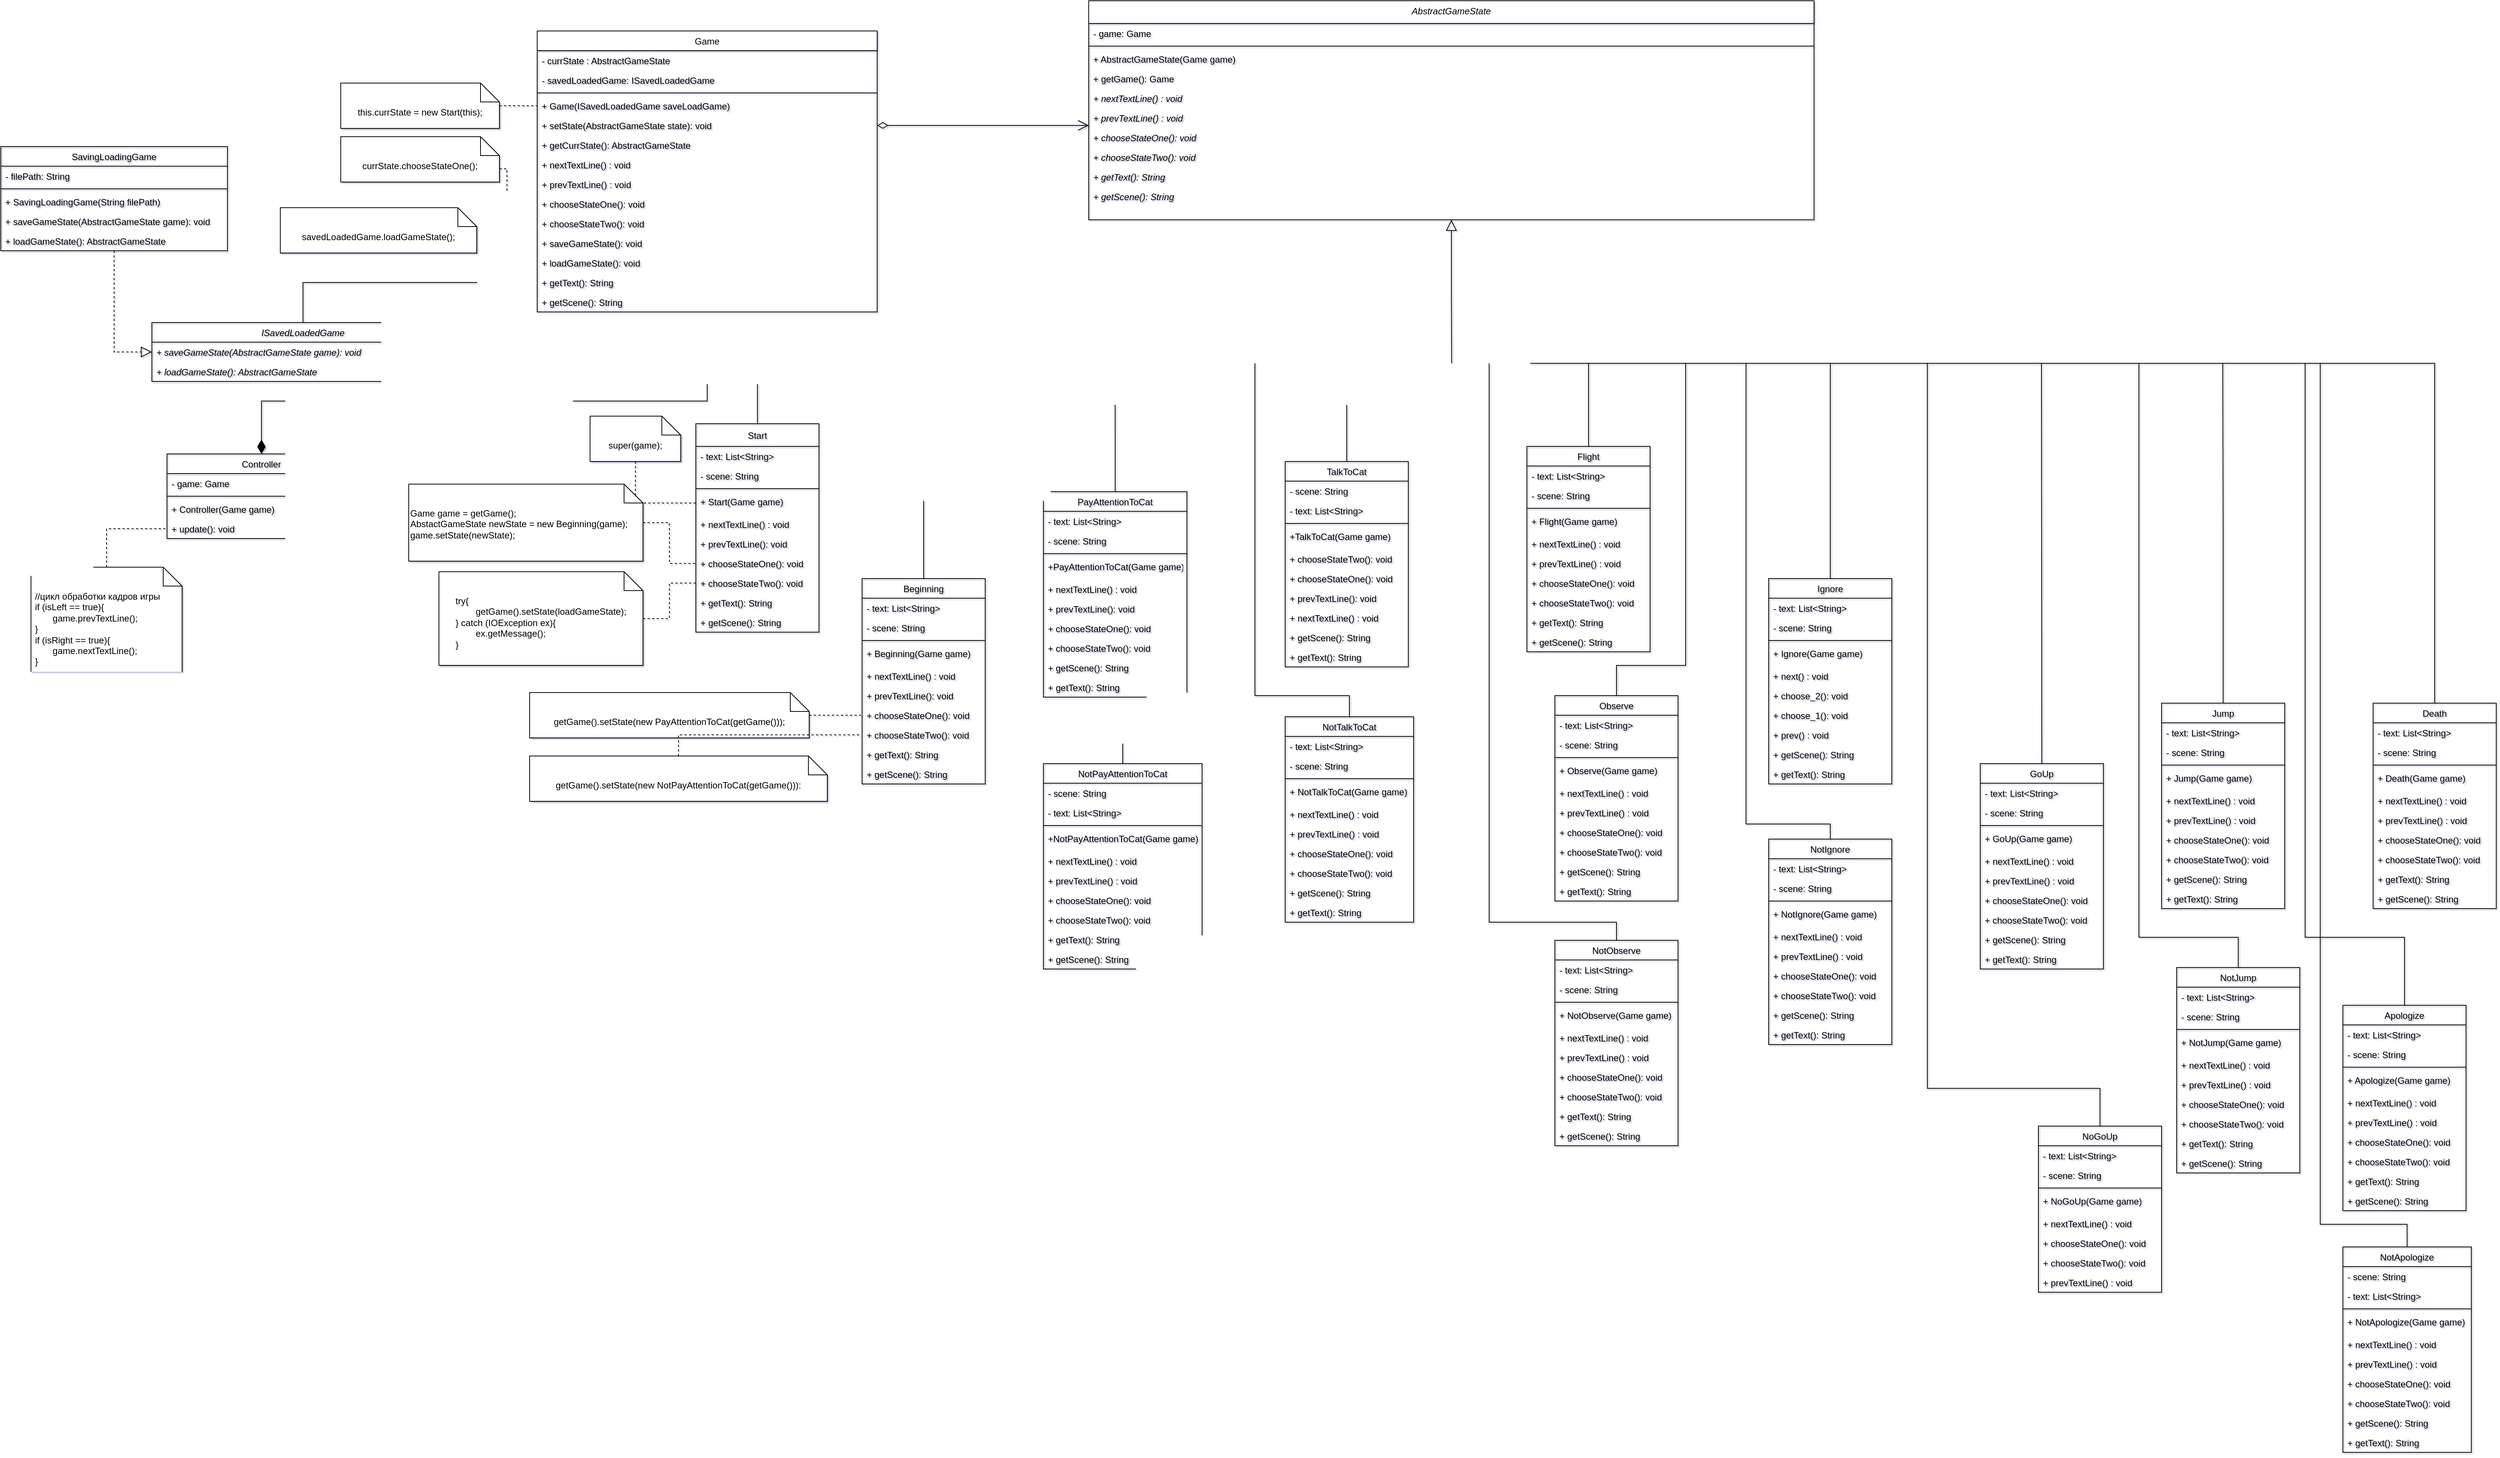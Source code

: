 <mxfile version="15.9.4" type="google"><diagram id="C5RBs43oDa-KdzZeNtuy" name="Page-1"><mxGraphModel dx="1775" dy="537" grid="1" gridSize="10" guides="1" tooltips="1" connect="1" arrows="1" fold="1" page="1" pageScale="1" pageWidth="827" pageHeight="1169" math="0" shadow="1"><root><mxCell id="WIyWlLk6GJQsqaUBKTNV-0"/><mxCell id="WIyWlLk6GJQsqaUBKTNV-1" parent="WIyWlLk6GJQsqaUBKTNV-0"/><mxCell id="zkfFHV4jXpPFQw0GAbJ--0" value="Game" style="swimlane;fontStyle=0;align=center;verticalAlign=top;childLayout=stackLayout;horizontal=1;startSize=26;horizontalStack=0;resizeParent=1;resizeLast=0;collapsible=1;marginBottom=0;rounded=0;shadow=0;strokeWidth=1;" parent="WIyWlLk6GJQsqaUBKTNV-1" vertex="1"><mxGeometry x="80" y="160" width="450" height="372" as="geometry"><mxRectangle x="230" y="140" width="160" height="26" as="alternateBounds"/></mxGeometry></mxCell><mxCell id="zkfFHV4jXpPFQw0GAbJ--1" value="- currState : AbstractGameState " style="text;align=left;verticalAlign=top;spacingLeft=4;spacingRight=4;overflow=hidden;rotatable=0;points=[[0,0.5],[1,0.5]];portConstraint=eastwest;" parent="zkfFHV4jXpPFQw0GAbJ--0" vertex="1"><mxGeometry y="26" width="450" height="26" as="geometry"/></mxCell><mxCell id="DEcCHvmijQ3us0v1wuyh-1" value="- savedLoadedGame: ISavedLoadedGame" style="text;strokeColor=none;fillColor=none;align=left;verticalAlign=top;spacingLeft=4;spacingRight=4;overflow=hidden;rotatable=0;points=[[0,0.5],[1,0.5]];portConstraint=eastwest;" parent="zkfFHV4jXpPFQw0GAbJ--0" vertex="1"><mxGeometry y="52" width="450" height="26" as="geometry"/></mxCell><mxCell id="zkfFHV4jXpPFQw0GAbJ--4" value="" style="line;html=1;strokeWidth=1;align=left;verticalAlign=middle;spacingTop=-1;spacingLeft=3;spacingRight=3;rotatable=0;labelPosition=right;points=[];portConstraint=eastwest;" parent="zkfFHV4jXpPFQw0GAbJ--0" vertex="1"><mxGeometry y="78" width="450" height="8" as="geometry"/></mxCell><mxCell id="OeiiK-F_ou2ylCqZ7ul7-17" value="+ Game(ISavedLoadedGame saveLoadGame)" style="text;strokeColor=none;fillColor=none;align=left;verticalAlign=top;spacingLeft=4;spacingRight=4;overflow=hidden;rotatable=0;points=[[0,0.5],[1,0.5]];portConstraint=eastwest;" parent="zkfFHV4jXpPFQw0GAbJ--0" vertex="1"><mxGeometry y="86" width="450" height="26" as="geometry"/></mxCell><mxCell id="OeiiK-F_ou2ylCqZ7ul7-18" value="+ setState(AbstractGameState state): void" style="text;strokeColor=none;fillColor=none;align=left;verticalAlign=top;spacingLeft=4;spacingRight=4;overflow=hidden;rotatable=0;points=[[0,0.5],[1,0.5]];portConstraint=eastwest;" parent="zkfFHV4jXpPFQw0GAbJ--0" vertex="1"><mxGeometry y="112" width="450" height="26" as="geometry"/></mxCell><mxCell id="OeiiK-F_ou2ylCqZ7ul7-19" value="+ getCurrState(): AbstractGameState" style="text;strokeColor=none;fillColor=none;align=left;verticalAlign=top;spacingLeft=4;spacingRight=4;overflow=hidden;rotatable=0;points=[[0,0.5],[1,0.5]];portConstraint=eastwest;" parent="zkfFHV4jXpPFQw0GAbJ--0" vertex="1"><mxGeometry y="138" width="450" height="26" as="geometry"/></mxCell><mxCell id="PEvLtp7-Feehhm9gPgVX-0" value="+ nextTextLine() : void" style="text;align=left;verticalAlign=top;spacingLeft=4;spacingRight=4;overflow=hidden;rotatable=0;points=[[0,0.5],[1,0.5]];portConstraint=eastwest;" parent="zkfFHV4jXpPFQw0GAbJ--0" vertex="1"><mxGeometry y="164" width="450" height="26" as="geometry"/></mxCell><mxCell id="PEvLtp7-Feehhm9gPgVX-1" value="+ prevTextLine() : void" style="text;align=left;verticalAlign=top;spacingLeft=4;spacingRight=4;overflow=hidden;rotatable=0;points=[[0,0.5],[1,0.5]];portConstraint=eastwest;" parent="zkfFHV4jXpPFQw0GAbJ--0" vertex="1"><mxGeometry y="190" width="450" height="26" as="geometry"/></mxCell><mxCell id="PEvLtp7-Feehhm9gPgVX-2" value="+ chooseStateOne(): void" style="text;strokeColor=none;fillColor=none;align=left;verticalAlign=top;spacingLeft=4;spacingRight=4;overflow=hidden;rotatable=0;points=[[0,0.5],[1,0.5]];portConstraint=eastwest;" parent="zkfFHV4jXpPFQw0GAbJ--0" vertex="1"><mxGeometry y="216" width="450" height="26" as="geometry"/></mxCell><mxCell id="PEvLtp7-Feehhm9gPgVX-3" value="+ chooseStateTwo(): void" style="text;strokeColor=none;fillColor=none;align=left;verticalAlign=top;spacingLeft=4;spacingRight=4;overflow=hidden;rotatable=0;points=[[0,0.5],[1,0.5]];portConstraint=eastwest;" parent="zkfFHV4jXpPFQw0GAbJ--0" vertex="1"><mxGeometry y="242" width="450" height="26" as="geometry"/></mxCell><mxCell id="DEcCHvmijQ3us0v1wuyh-10" value="+ saveGameState(): void" style="text;strokeColor=none;fillColor=none;align=left;verticalAlign=top;spacingLeft=4;spacingRight=4;overflow=hidden;rotatable=0;points=[[0,0.5],[1,0.5]];portConstraint=eastwest;" parent="zkfFHV4jXpPFQw0GAbJ--0" vertex="1"><mxGeometry y="268" width="450" height="26" as="geometry"/></mxCell><mxCell id="DEcCHvmijQ3us0v1wuyh-11" value="+ loadGameState(): void" style="text;strokeColor=none;fillColor=none;align=left;verticalAlign=top;spacingLeft=4;spacingRight=4;overflow=hidden;rotatable=0;points=[[0,0.5],[1,0.5]];portConstraint=eastwest;" parent="zkfFHV4jXpPFQw0GAbJ--0" vertex="1"><mxGeometry y="294" width="450" height="26" as="geometry"/></mxCell><mxCell id="hAAHIkPV9f-SKmc3FcZ_-31" value="+ getText(): String" style="text;strokeColor=none;fillColor=none;align=left;verticalAlign=top;spacingLeft=4;spacingRight=4;overflow=hidden;rotatable=0;points=[[0,0.5],[1,0.5]];portConstraint=eastwest;" parent="zkfFHV4jXpPFQw0GAbJ--0" vertex="1"><mxGeometry y="320" width="450" height="26" as="geometry"/></mxCell><mxCell id="hAAHIkPV9f-SKmc3FcZ_-32" value="+ getScene(): String" style="text;strokeColor=none;fillColor=none;align=left;verticalAlign=top;spacingLeft=4;spacingRight=4;overflow=hidden;rotatable=0;points=[[0,0.5],[1,0.5]];portConstraint=eastwest;" parent="zkfFHV4jXpPFQw0GAbJ--0" vertex="1"><mxGeometry y="346" width="450" height="26" as="geometry"/></mxCell><mxCell id="Ss3Jdxcv6GVnaubFcLFY-22" style="edgeStyle=orthogonalEdgeStyle;rounded=0;orthogonalLoop=1;jettySize=auto;html=1;exitX=0.5;exitY=1;exitDx=0;exitDy=0;endArrow=none;endFill=0;endSize=12;startArrow=block;startFill=0;startSize=12;" parent="WIyWlLk6GJQsqaUBKTNV-1" source="zkfFHV4jXpPFQw0GAbJ--17" edge="1"><mxGeometry relative="1" as="geometry"><mxPoint x="1290.286" y="600" as="targetPoint"/></mxGeometry></mxCell><mxCell id="zkfFHV4jXpPFQw0GAbJ--17" value="AbstractGameState" style="swimlane;fontStyle=2;align=center;verticalAlign=top;childLayout=stackLayout;horizontal=1;startSize=30;horizontalStack=0;resizeParent=1;resizeLast=0;collapsible=1;marginBottom=0;rounded=0;shadow=0;strokeWidth=1;" parent="WIyWlLk6GJQsqaUBKTNV-1" vertex="1"><mxGeometry x="810" y="120" width="960" height="290" as="geometry"><mxRectangle x="550" y="140" width="160" height="26" as="alternateBounds"/></mxGeometry></mxCell><mxCell id="Ss3Jdxcv6GVnaubFcLFY-1" value="- game: Game" style="text;strokeColor=none;fillColor=none;align=left;verticalAlign=top;spacingLeft=4;spacingRight=4;overflow=hidden;rotatable=0;points=[[0,0.5],[1,0.5]];portConstraint=eastwest;" parent="zkfFHV4jXpPFQw0GAbJ--17" vertex="1"><mxGeometry y="30" width="960" height="26" as="geometry"/></mxCell><mxCell id="zkfFHV4jXpPFQw0GAbJ--23" value="" style="line;html=1;strokeWidth=1;align=left;verticalAlign=middle;spacingTop=-1;spacingLeft=3;spacingRight=3;rotatable=0;labelPosition=right;points=[];portConstraint=eastwest;" parent="zkfFHV4jXpPFQw0GAbJ--17" vertex="1"><mxGeometry y="56" width="960" height="8" as="geometry"/></mxCell><mxCell id="Ss3Jdxcv6GVnaubFcLFY-0" value="+ AbstractGameState(Game game)" style="text;strokeColor=none;fillColor=none;align=left;verticalAlign=top;spacingLeft=4;spacingRight=4;overflow=hidden;rotatable=0;points=[[0,0.5],[1,0.5]];portConstraint=eastwest;" parent="zkfFHV4jXpPFQw0GAbJ--17" vertex="1"><mxGeometry y="64" width="960" height="26" as="geometry"/></mxCell><mxCell id="XZ_Qtop6m5buQPLFUHCZ-0" value="+ getGame(): Game " style="text;strokeColor=none;fillColor=none;align=left;verticalAlign=top;spacingLeft=4;spacingRight=4;overflow=hidden;rotatable=0;points=[[0,0.5],[1,0.5]];portConstraint=eastwest;" parent="zkfFHV4jXpPFQw0GAbJ--17" vertex="1"><mxGeometry y="90" width="960" height="26" as="geometry"/></mxCell><mxCell id="zkfFHV4jXpPFQw0GAbJ--24" value="+ nextTextLine() : void" style="text;align=left;verticalAlign=top;spacingLeft=4;spacingRight=4;overflow=hidden;rotatable=0;points=[[0,0.5],[1,0.5]];portConstraint=eastwest;fontStyle=2" parent="zkfFHV4jXpPFQw0GAbJ--17" vertex="1"><mxGeometry y="116" width="960" height="26" as="geometry"/></mxCell><mxCell id="zkfFHV4jXpPFQw0GAbJ--25" value="+ prevTextLine() : void" style="text;align=left;verticalAlign=top;spacingLeft=4;spacingRight=4;overflow=hidden;rotatable=0;points=[[0,0.5],[1,0.5]];portConstraint=eastwest;fontStyle=2" parent="zkfFHV4jXpPFQw0GAbJ--17" vertex="1"><mxGeometry y="142" width="960" height="26" as="geometry"/></mxCell><mxCell id="OeiiK-F_ou2ylCqZ7ul7-0" value="+ chooseStateOne(): void" style="text;strokeColor=none;fillColor=none;align=left;verticalAlign=top;spacingLeft=4;spacingRight=4;overflow=hidden;rotatable=0;points=[[0,0.5],[1,0.5]];portConstraint=eastwest;fontStyle=2" parent="zkfFHV4jXpPFQw0GAbJ--17" vertex="1"><mxGeometry y="168" width="960" height="26" as="geometry"/></mxCell><mxCell id="OeiiK-F_ou2ylCqZ7ul7-1" value="+ chooseStateTwo(): void" style="text;strokeColor=none;fillColor=none;align=left;verticalAlign=top;spacingLeft=4;spacingRight=4;overflow=hidden;rotatable=0;points=[[0,0.5],[1,0.5]];portConstraint=eastwest;fontStyle=2" parent="zkfFHV4jXpPFQw0GAbJ--17" vertex="1"><mxGeometry y="194" width="960" height="26" as="geometry"/></mxCell><mxCell id="hAAHIkPV9f-SKmc3FcZ_-29" value="+ getText(): String" style="text;strokeColor=none;fillColor=none;align=left;verticalAlign=top;spacingLeft=4;spacingRight=4;overflow=hidden;rotatable=0;points=[[0,0.5],[1,0.5]];portConstraint=eastwest;fontStyle=2" parent="zkfFHV4jXpPFQw0GAbJ--17" vertex="1"><mxGeometry y="220" width="960" height="26" as="geometry"/></mxCell><mxCell id="hAAHIkPV9f-SKmc3FcZ_-30" value="+ getScene(): String" style="text;strokeColor=none;fillColor=none;align=left;verticalAlign=top;spacingLeft=4;spacingRight=4;overflow=hidden;rotatable=0;points=[[0,0.5],[1,0.5]];portConstraint=eastwest;fontStyle=2" parent="zkfFHV4jXpPFQw0GAbJ--17" vertex="1"><mxGeometry y="246" width="960" height="26" as="geometry"/></mxCell><mxCell id="zkfFHV4jXpPFQw0GAbJ--26" value="" style="endArrow=open;shadow=0;strokeWidth=1;rounded=0;endFill=1;edgeStyle=elbowEdgeStyle;elbow=vertical;endSize=12;startArrow=diamondThin;startFill=0;startSize=12;" parent="WIyWlLk6GJQsqaUBKTNV-1" source="zkfFHV4jXpPFQw0GAbJ--0" target="zkfFHV4jXpPFQw0GAbJ--17" edge="1"><mxGeometry x="0.5" y="41" relative="1" as="geometry"><mxPoint x="750" y="352" as="sourcePoint"/><mxPoint x="910" y="352" as="targetPoint"/><mxPoint x="-40" y="32" as="offset"/></mxGeometry></mxCell><mxCell id="Ss3Jdxcv6GVnaubFcLFY-6" style="edgeStyle=orthogonalEdgeStyle;rounded=0;orthogonalLoop=1;jettySize=auto;html=1;exitX=0.5;exitY=0;exitDx=0;exitDy=0;endArrow=none;endFill=0;" parent="WIyWlLk6GJQsqaUBKTNV-1" source="OeiiK-F_ou2ylCqZ7ul7-3" edge="1"><mxGeometry relative="1" as="geometry"><mxPoint x="844.931" y="600" as="targetPoint"/></mxGeometry></mxCell><mxCell id="OeiiK-F_ou2ylCqZ7ul7-3" value="PayAttentionToCat" style="swimlane;fontStyle=0;childLayout=stackLayout;horizontal=1;startSize=26;fillColor=none;horizontalStack=0;resizeParent=1;resizeParentMax=0;resizeLast=0;collapsible=1;marginBottom=0;" parent="WIyWlLk6GJQsqaUBKTNV-1" vertex="1"><mxGeometry x="750" y="770" width="190" height="272" as="geometry"><mxRectangle x="770" y="520" width="100" height="26" as="alternateBounds"/></mxGeometry></mxCell><mxCell id="hAAHIkPV9f-SKmc3FcZ_-35" value="- text: List&lt;String&gt;" style="text;strokeColor=none;fillColor=none;align=left;verticalAlign=top;spacingLeft=4;spacingRight=4;overflow=hidden;rotatable=0;points=[[0,0.5],[1,0.5]];portConstraint=eastwest;" parent="OeiiK-F_ou2ylCqZ7ul7-3" vertex="1"><mxGeometry y="26" width="190" height="26" as="geometry"/></mxCell><mxCell id="hAAHIkPV9f-SKmc3FcZ_-36" value="- scene: String" style="text;strokeColor=none;fillColor=none;align=left;verticalAlign=top;spacingLeft=4;spacingRight=4;overflow=hidden;rotatable=0;points=[[0,0.5],[1,0.5]];portConstraint=eastwest;" parent="OeiiK-F_ou2ylCqZ7ul7-3" vertex="1"><mxGeometry y="52" width="190" height="26" as="geometry"/></mxCell><mxCell id="OeiiK-F_ou2ylCqZ7ul7-7" value="" style="line;strokeWidth=1;fillColor=none;align=left;verticalAlign=middle;spacingTop=-1;spacingLeft=3;spacingRight=3;rotatable=0;labelPosition=right;points=[];portConstraint=eastwest;" parent="OeiiK-F_ou2ylCqZ7ul7-3" vertex="1"><mxGeometry y="78" width="190" height="8" as="geometry"/></mxCell><mxCell id="OeiiK-F_ou2ylCqZ7ul7-9" value="+PayAttentionToCat(Game game)" style="text;strokeColor=none;fillColor=none;align=left;verticalAlign=top;spacingLeft=4;spacingRight=4;overflow=hidden;rotatable=0;points=[[0,0.5],[1,0.5]];portConstraint=eastwest;" parent="OeiiK-F_ou2ylCqZ7ul7-3" vertex="1"><mxGeometry y="86" width="190" height="30" as="geometry"/></mxCell><mxCell id="hAAHIkPV9f-SKmc3FcZ_-5" value="+ nextTextLine() : void" style="text;align=left;verticalAlign=top;spacingLeft=4;spacingRight=4;overflow=hidden;rotatable=0;points=[[0,0.5],[1,0.5]];portConstraint=eastwest;" parent="OeiiK-F_ou2ylCqZ7ul7-3" vertex="1"><mxGeometry y="116" width="190" height="26" as="geometry"/></mxCell><mxCell id="hAAHIkPV9f-SKmc3FcZ_-6" value="+ prevTextLine(): void" style="text;strokeColor=none;fillColor=none;align=left;verticalAlign=top;spacingLeft=4;spacingRight=4;overflow=hidden;rotatable=0;points=[[0,0.5],[1,0.5]];portConstraint=eastwest;" parent="OeiiK-F_ou2ylCqZ7ul7-3" vertex="1"><mxGeometry y="142" width="190" height="26" as="geometry"/></mxCell><mxCell id="hAAHIkPV9f-SKmc3FcZ_-7" value="+ chooseStateOne(): void" style="text;strokeColor=none;fillColor=none;align=left;verticalAlign=top;spacingLeft=4;spacingRight=4;overflow=hidden;rotatable=0;points=[[0,0.5],[1,0.5]];portConstraint=eastwest;" parent="OeiiK-F_ou2ylCqZ7ul7-3" vertex="1"><mxGeometry y="168" width="190" height="26" as="geometry"/></mxCell><mxCell id="hAAHIkPV9f-SKmc3FcZ_-8" value="+ chooseStateTwo(): void" style="text;strokeColor=none;fillColor=none;align=left;verticalAlign=top;spacingLeft=4;spacingRight=4;overflow=hidden;rotatable=0;points=[[0,0.5],[1,0.5]];portConstraint=eastwest;" parent="OeiiK-F_ou2ylCqZ7ul7-3" vertex="1"><mxGeometry y="194" width="190" height="26" as="geometry"/></mxCell><mxCell id="hAAHIkPV9f-SKmc3FcZ_-34" value="+ getScene(): String" style="text;strokeColor=none;fillColor=none;align=left;verticalAlign=top;spacingLeft=4;spacingRight=4;overflow=hidden;rotatable=0;points=[[0,0.5],[1,0.5]];portConstraint=eastwest;" parent="OeiiK-F_ou2ylCqZ7ul7-3" vertex="1"><mxGeometry y="220" width="190" height="26" as="geometry"/></mxCell><mxCell id="hAAHIkPV9f-SKmc3FcZ_-33" value="+ getText(): String" style="text;strokeColor=none;fillColor=none;align=left;verticalAlign=top;spacingLeft=4;spacingRight=4;overflow=hidden;rotatable=0;points=[[0,0.5],[1,0.5]];portConstraint=eastwest;" parent="OeiiK-F_ou2ylCqZ7ul7-3" vertex="1"><mxGeometry y="246" width="190" height="26" as="geometry"/></mxCell><mxCell id="Ss3Jdxcv6GVnaubFcLFY-4" style="edgeStyle=orthogonalEdgeStyle;rounded=0;orthogonalLoop=1;jettySize=auto;html=1;exitX=0.5;exitY=0;exitDx=0;exitDy=0;entryX=0.5;entryY=0;entryDx=0;entryDy=0;endArrow=none;endFill=0;" parent="WIyWlLk6GJQsqaUBKTNV-1" source="OeiiK-F_ou2ylCqZ7ul7-32" target="OeiiK-F_ou2ylCqZ7ul7-68" edge="1"><mxGeometry relative="1" as="geometry"><Array as="points"><mxPoint x="592" y="600"/><mxPoint x="1471" y="600"/></Array></mxGeometry></mxCell><mxCell id="OeiiK-F_ou2ylCqZ7ul7-32" value="Beginning" style="swimlane;fontStyle=0;childLayout=stackLayout;horizontal=1;startSize=26;fillColor=none;horizontalStack=0;resizeParent=1;resizeParentMax=0;resizeLast=0;collapsible=1;marginBottom=0;" parent="WIyWlLk6GJQsqaUBKTNV-1" vertex="1"><mxGeometry x="510" y="885" width="163" height="272" as="geometry"><mxRectangle x="507" y="400" width="100" height="26" as="alternateBounds"/></mxGeometry></mxCell><mxCell id="hAAHIkPV9f-SKmc3FcZ_-23" value="- text: List&lt;String&gt;" style="text;strokeColor=none;fillColor=none;align=left;verticalAlign=top;spacingLeft=4;spacingRight=4;overflow=hidden;rotatable=0;points=[[0,0.5],[1,0.5]];portConstraint=eastwest;" parent="OeiiK-F_ou2ylCqZ7ul7-32" vertex="1"><mxGeometry y="26" width="163" height="26" as="geometry"/></mxCell><mxCell id="hAAHIkPV9f-SKmc3FcZ_-26" value="- scene: String" style="text;strokeColor=none;fillColor=none;align=left;verticalAlign=top;spacingLeft=4;spacingRight=4;overflow=hidden;rotatable=0;points=[[0,0.5],[1,0.5]];portConstraint=eastwest;" parent="OeiiK-F_ou2ylCqZ7ul7-32" vertex="1"><mxGeometry y="52" width="163" height="26" as="geometry"/></mxCell><mxCell id="OeiiK-F_ou2ylCqZ7ul7-34" value="" style="line;strokeWidth=1;fillColor=none;align=left;verticalAlign=middle;spacingTop=-1;spacingLeft=3;spacingRight=3;rotatable=0;labelPosition=right;points=[];portConstraint=eastwest;" parent="OeiiK-F_ou2ylCqZ7ul7-32" vertex="1"><mxGeometry y="78" width="163" height="8" as="geometry"/></mxCell><mxCell id="OeiiK-F_ou2ylCqZ7ul7-35" value="+ Beginning(Game game)" style="text;strokeColor=none;fillColor=none;align=left;verticalAlign=top;spacingLeft=4;spacingRight=4;overflow=hidden;rotatable=0;points=[[0,0.5],[1,0.5]];portConstraint=eastwest;" parent="OeiiK-F_ou2ylCqZ7ul7-32" vertex="1"><mxGeometry y="86" width="163" height="30" as="geometry"/></mxCell><mxCell id="OeiiK-F_ou2ylCqZ7ul7-36" value="+ nextTextLine() : void" style="text;align=left;verticalAlign=top;spacingLeft=4;spacingRight=4;overflow=hidden;rotatable=0;points=[[0,0.5],[1,0.5]];portConstraint=eastwest;" parent="OeiiK-F_ou2ylCqZ7ul7-32" vertex="1"><mxGeometry y="116" width="163" height="26" as="geometry"/></mxCell><mxCell id="OeiiK-F_ou2ylCqZ7ul7-37" value="+ prevTextLine(): void" style="text;strokeColor=none;fillColor=none;align=left;verticalAlign=top;spacingLeft=4;spacingRight=4;overflow=hidden;rotatable=0;points=[[0,0.5],[1,0.5]];portConstraint=eastwest;" parent="OeiiK-F_ou2ylCqZ7ul7-32" vertex="1"><mxGeometry y="142" width="163" height="26" as="geometry"/></mxCell><mxCell id="OeiiK-F_ou2ylCqZ7ul7-38" value="+ chooseStateOne(): void" style="text;strokeColor=none;fillColor=none;align=left;verticalAlign=top;spacingLeft=4;spacingRight=4;overflow=hidden;rotatable=0;points=[[0,0.5],[1,0.5]];portConstraint=eastwest;" parent="OeiiK-F_ou2ylCqZ7ul7-32" vertex="1"><mxGeometry y="168" width="163" height="26" as="geometry"/></mxCell><mxCell id="OeiiK-F_ou2ylCqZ7ul7-39" value="+ chooseStateTwo(): void" style="text;strokeColor=none;fillColor=none;align=left;verticalAlign=top;spacingLeft=4;spacingRight=4;overflow=hidden;rotatable=0;points=[[0,0.5],[1,0.5]];portConstraint=eastwest;" parent="OeiiK-F_ou2ylCqZ7ul7-32" vertex="1"><mxGeometry y="194" width="163" height="26" as="geometry"/></mxCell><mxCell id="hAAHIkPV9f-SKmc3FcZ_-27" value="+ getText(): String" style="text;strokeColor=none;fillColor=none;align=left;verticalAlign=top;spacingLeft=4;spacingRight=4;overflow=hidden;rotatable=0;points=[[0,0.5],[1,0.5]];portConstraint=eastwest;" parent="OeiiK-F_ou2ylCqZ7ul7-32" vertex="1"><mxGeometry y="220" width="163" height="26" as="geometry"/></mxCell><mxCell id="hAAHIkPV9f-SKmc3FcZ_-28" value="+ getScene(): String" style="text;strokeColor=none;fillColor=none;align=left;verticalAlign=top;spacingLeft=4;spacingRight=4;overflow=hidden;rotatable=0;points=[[0,0.5],[1,0.5]];portConstraint=eastwest;" parent="OeiiK-F_ou2ylCqZ7ul7-32" vertex="1"><mxGeometry y="246" width="163" height="26" as="geometry"/></mxCell><mxCell id="Ss3Jdxcv6GVnaubFcLFY-8" style="edgeStyle=orthogonalEdgeStyle;rounded=0;orthogonalLoop=1;jettySize=auto;html=1;exitX=0.5;exitY=0;exitDx=0;exitDy=0;endArrow=none;endFill=0;" parent="WIyWlLk6GJQsqaUBKTNV-1" source="OeiiK-F_ou2ylCqZ7ul7-41" edge="1"><mxGeometry relative="1" as="geometry"><mxPoint x="1000.0" y="600" as="targetPoint"/><Array as="points"><mxPoint x="855" y="1100"/><mxPoint x="1000" y="1100"/></Array></mxGeometry></mxCell><mxCell id="OeiiK-F_ou2ylCqZ7ul7-41" value="NotPayAttentionToCat" style="swimlane;fontStyle=0;childLayout=stackLayout;horizontal=1;startSize=26;fillColor=none;horizontalStack=0;resizeParent=1;resizeParentMax=0;resizeLast=0;collapsible=1;marginBottom=0;" parent="WIyWlLk6GJQsqaUBKTNV-1" vertex="1"><mxGeometry x="750" y="1130" width="210" height="272" as="geometry"><mxRectangle x="507" y="400" width="100" height="26" as="alternateBounds"/></mxGeometry></mxCell><mxCell id="hAAHIkPV9f-SKmc3FcZ_-38" value="- scene: String" style="text;strokeColor=none;fillColor=none;align=left;verticalAlign=top;spacingLeft=4;spacingRight=4;overflow=hidden;rotatable=0;points=[[0,0.5],[1,0.5]];portConstraint=eastwest;" parent="OeiiK-F_ou2ylCqZ7ul7-41" vertex="1"><mxGeometry y="26" width="210" height="26" as="geometry"/></mxCell><mxCell id="hAAHIkPV9f-SKmc3FcZ_-37" value="- text: List&lt;String&gt;" style="text;strokeColor=none;fillColor=none;align=left;verticalAlign=top;spacingLeft=4;spacingRight=4;overflow=hidden;rotatable=0;points=[[0,0.5],[1,0.5]];portConstraint=eastwest;" parent="OeiiK-F_ou2ylCqZ7ul7-41" vertex="1"><mxGeometry y="52" width="210" height="26" as="geometry"/></mxCell><mxCell id="OeiiK-F_ou2ylCqZ7ul7-43" value="" style="line;strokeWidth=1;fillColor=none;align=left;verticalAlign=middle;spacingTop=-1;spacingLeft=3;spacingRight=3;rotatable=0;labelPosition=right;points=[];portConstraint=eastwest;" parent="OeiiK-F_ou2ylCqZ7ul7-41" vertex="1"><mxGeometry y="78" width="210" height="8" as="geometry"/></mxCell><mxCell id="OeiiK-F_ou2ylCqZ7ul7-44" value="+NotPayAttentionToCat(Game game)" style="text;strokeColor=none;fillColor=none;align=left;verticalAlign=top;spacingLeft=4;spacingRight=4;overflow=hidden;rotatable=0;points=[[0,0.5],[1,0.5]];portConstraint=eastwest;" parent="OeiiK-F_ou2ylCqZ7ul7-41" vertex="1"><mxGeometry y="86" width="210" height="30" as="geometry"/></mxCell><mxCell id="hAAHIkPV9f-SKmc3FcZ_-15" value="+ nextTextLine() : void" style="text;align=left;verticalAlign=top;spacingLeft=4;spacingRight=4;overflow=hidden;rotatable=0;points=[[0,0.5],[1,0.5]];portConstraint=eastwest;" parent="OeiiK-F_ou2ylCqZ7ul7-41" vertex="1"><mxGeometry y="116" width="210" height="26" as="geometry"/></mxCell><mxCell id="OeiiK-F_ou2ylCqZ7ul7-49" value="+ prevTextLine() : void" style="text;align=left;verticalAlign=top;spacingLeft=4;spacingRight=4;overflow=hidden;rotatable=0;points=[[0,0.5],[1,0.5]];portConstraint=eastwest;" parent="OeiiK-F_ou2ylCqZ7ul7-41" vertex="1"><mxGeometry y="142" width="210" height="26" as="geometry"/></mxCell><mxCell id="hAAHIkPV9f-SKmc3FcZ_-16" value="+ chooseStateOne(): void" style="text;strokeColor=none;fillColor=none;align=left;verticalAlign=top;spacingLeft=4;spacingRight=4;overflow=hidden;rotatable=0;points=[[0,0.5],[1,0.5]];portConstraint=eastwest;" parent="OeiiK-F_ou2ylCqZ7ul7-41" vertex="1"><mxGeometry y="168" width="210" height="26" as="geometry"/></mxCell><mxCell id="hAAHIkPV9f-SKmc3FcZ_-17" value="+ chooseStateTwo(): void" style="text;strokeColor=none;fillColor=none;align=left;verticalAlign=top;spacingLeft=4;spacingRight=4;overflow=hidden;rotatable=0;points=[[0,0.5],[1,0.5]];portConstraint=eastwest;" parent="OeiiK-F_ou2ylCqZ7ul7-41" vertex="1"><mxGeometry y="194" width="210" height="26" as="geometry"/></mxCell><mxCell id="hAAHIkPV9f-SKmc3FcZ_-68" value="+ getText(): String" style="text;strokeColor=none;fillColor=none;align=left;verticalAlign=top;spacingLeft=4;spacingRight=4;overflow=hidden;rotatable=0;points=[[0,0.5],[1,0.5]];portConstraint=eastwest;" parent="OeiiK-F_ou2ylCqZ7ul7-41" vertex="1"><mxGeometry y="220" width="210" height="26" as="geometry"/></mxCell><mxCell id="hAAHIkPV9f-SKmc3FcZ_-67" value="+ getScene(): String" style="text;strokeColor=none;fillColor=none;align=left;verticalAlign=top;spacingLeft=4;spacingRight=4;overflow=hidden;rotatable=0;points=[[0,0.5],[1,0.5]];portConstraint=eastwest;" parent="OeiiK-F_ou2ylCqZ7ul7-41" vertex="1"><mxGeometry y="246" width="210" height="26" as="geometry"/></mxCell><mxCell id="Ss3Jdxcv6GVnaubFcLFY-7" style="edgeStyle=orthogonalEdgeStyle;rounded=0;orthogonalLoop=1;jettySize=auto;html=1;exitX=0.5;exitY=0;exitDx=0;exitDy=0;endArrow=none;endFill=0;" parent="WIyWlLk6GJQsqaUBKTNV-1" source="OeiiK-F_ou2ylCqZ7ul7-50" edge="1"><mxGeometry relative="1" as="geometry"><mxPoint x="1151.828" y="600" as="targetPoint"/></mxGeometry></mxCell><mxCell id="OeiiK-F_ou2ylCqZ7ul7-50" value="TalkToCat" style="swimlane;fontStyle=0;childLayout=stackLayout;horizontal=1;startSize=26;fillColor=none;horizontalStack=0;resizeParent=1;resizeParentMax=0;resizeLast=0;collapsible=1;marginBottom=0;" parent="WIyWlLk6GJQsqaUBKTNV-1" vertex="1"><mxGeometry x="1070" y="730" width="163" height="272" as="geometry"><mxRectangle x="507" y="400" width="100" height="26" as="alternateBounds"/></mxGeometry></mxCell><mxCell id="hAAHIkPV9f-SKmc3FcZ_-40" value="- scene: String" style="text;strokeColor=none;fillColor=none;align=left;verticalAlign=top;spacingLeft=4;spacingRight=4;overflow=hidden;rotatable=0;points=[[0,0.5],[1,0.5]];portConstraint=eastwest;" parent="OeiiK-F_ou2ylCqZ7ul7-50" vertex="1"><mxGeometry y="26" width="163" height="26" as="geometry"/></mxCell><mxCell id="hAAHIkPV9f-SKmc3FcZ_-39" value="- text: List&lt;String&gt;" style="text;strokeColor=none;fillColor=none;align=left;verticalAlign=top;spacingLeft=4;spacingRight=4;overflow=hidden;rotatable=0;points=[[0,0.5],[1,0.5]];portConstraint=eastwest;" parent="OeiiK-F_ou2ylCqZ7ul7-50" vertex="1"><mxGeometry y="52" width="163" height="26" as="geometry"/></mxCell><mxCell id="OeiiK-F_ou2ylCqZ7ul7-52" value="" style="line;strokeWidth=1;fillColor=none;align=left;verticalAlign=middle;spacingTop=-1;spacingLeft=3;spacingRight=3;rotatable=0;labelPosition=right;points=[];portConstraint=eastwest;" parent="OeiiK-F_ou2ylCqZ7ul7-50" vertex="1"><mxGeometry y="78" width="163" height="8" as="geometry"/></mxCell><mxCell id="OeiiK-F_ou2ylCqZ7ul7-53" value="+TalkToCat(Game game)" style="text;strokeColor=none;fillColor=none;align=left;verticalAlign=top;spacingLeft=4;spacingRight=4;overflow=hidden;rotatable=0;points=[[0,0.5],[1,0.5]];portConstraint=eastwest;" parent="OeiiK-F_ou2ylCqZ7ul7-50" vertex="1"><mxGeometry y="86" width="163" height="30" as="geometry"/></mxCell><mxCell id="hAAHIkPV9f-SKmc3FcZ_-13" value="+ chooseStateTwo(): void" style="text;strokeColor=none;fillColor=none;align=left;verticalAlign=top;spacingLeft=4;spacingRight=4;overflow=hidden;rotatable=0;points=[[0,0.5],[1,0.5]];portConstraint=eastwest;" parent="OeiiK-F_ou2ylCqZ7ul7-50" vertex="1"><mxGeometry y="116" width="163" height="26" as="geometry"/></mxCell><mxCell id="hAAHIkPV9f-SKmc3FcZ_-12" value="+ chooseStateOne(): void" style="text;strokeColor=none;fillColor=none;align=left;verticalAlign=top;spacingLeft=4;spacingRight=4;overflow=hidden;rotatable=0;points=[[0,0.5],[1,0.5]];portConstraint=eastwest;" parent="OeiiK-F_ou2ylCqZ7ul7-50" vertex="1"><mxGeometry y="142" width="163" height="26" as="geometry"/></mxCell><mxCell id="hAAHIkPV9f-SKmc3FcZ_-11" value="+ prevTextLine(): void" style="text;strokeColor=none;fillColor=none;align=left;verticalAlign=top;spacingLeft=4;spacingRight=4;overflow=hidden;rotatable=0;points=[[0,0.5],[1,0.5]];portConstraint=eastwest;" parent="OeiiK-F_ou2ylCqZ7ul7-50" vertex="1"><mxGeometry y="168" width="163" height="26" as="geometry"/></mxCell><mxCell id="hAAHIkPV9f-SKmc3FcZ_-10" value="+ nextTextLine() : void" style="text;align=left;verticalAlign=top;spacingLeft=4;spacingRight=4;overflow=hidden;rotatable=0;points=[[0,0.5],[1,0.5]];portConstraint=eastwest;" parent="OeiiK-F_ou2ylCqZ7ul7-50" vertex="1"><mxGeometry y="194" width="163" height="26" as="geometry"/></mxCell><mxCell id="hAAHIkPV9f-SKmc3FcZ_-69" value="+ getScene(): String" style="text;strokeColor=none;fillColor=none;align=left;verticalAlign=top;spacingLeft=4;spacingRight=4;overflow=hidden;rotatable=0;points=[[0,0.5],[1,0.5]];portConstraint=eastwest;" parent="OeiiK-F_ou2ylCqZ7ul7-50" vertex="1"><mxGeometry y="220" width="163" height="26" as="geometry"/></mxCell><mxCell id="hAAHIkPV9f-SKmc3FcZ_-70" value="+ getText(): String" style="text;strokeColor=none;fillColor=none;align=left;verticalAlign=top;spacingLeft=4;spacingRight=4;overflow=hidden;rotatable=0;points=[[0,0.5],[1,0.5]];portConstraint=eastwest;" parent="OeiiK-F_ou2ylCqZ7ul7-50" vertex="1"><mxGeometry y="246" width="163" height="26" as="geometry"/></mxCell><mxCell id="Ss3Jdxcv6GVnaubFcLFY-13" style="edgeStyle=orthogonalEdgeStyle;rounded=0;orthogonalLoop=1;jettySize=auto;html=1;exitX=0.5;exitY=0;exitDx=0;exitDy=0;endArrow=none;endFill=0;" parent="WIyWlLk6GJQsqaUBKTNV-1" source="OeiiK-F_ou2ylCqZ7ul7-59" edge="1"><mxGeometry relative="1" as="geometry"><mxPoint x="1030" y="600" as="targetPoint"/><Array as="points"><mxPoint x="1155" y="1040"/><mxPoint x="1030" y="1040"/></Array></mxGeometry></mxCell><mxCell id="OeiiK-F_ou2ylCqZ7ul7-59" value="NotTalkToCat" style="swimlane;fontStyle=0;childLayout=stackLayout;horizontal=1;startSize=26;fillColor=none;horizontalStack=0;resizeParent=1;resizeParentMax=0;resizeLast=0;collapsible=1;marginBottom=0;" parent="WIyWlLk6GJQsqaUBKTNV-1" vertex="1"><mxGeometry x="1070" y="1068" width="170" height="272" as="geometry"><mxRectangle x="507" y="400" width="100" height="26" as="alternateBounds"/></mxGeometry></mxCell><mxCell id="hAAHIkPV9f-SKmc3FcZ_-41" value="- text: List&lt;String&gt;" style="text;strokeColor=none;fillColor=none;align=left;verticalAlign=top;spacingLeft=4;spacingRight=4;overflow=hidden;rotatable=0;points=[[0,0.5],[1,0.5]];portConstraint=eastwest;" parent="OeiiK-F_ou2ylCqZ7ul7-59" vertex="1"><mxGeometry y="26" width="170" height="26" as="geometry"/></mxCell><mxCell id="hAAHIkPV9f-SKmc3FcZ_-42" value="- scene: String" style="text;strokeColor=none;fillColor=none;align=left;verticalAlign=top;spacingLeft=4;spacingRight=4;overflow=hidden;rotatable=0;points=[[0,0.5],[1,0.5]];portConstraint=eastwest;" parent="OeiiK-F_ou2ylCqZ7ul7-59" vertex="1"><mxGeometry y="52" width="170" height="26" as="geometry"/></mxCell><mxCell id="OeiiK-F_ou2ylCqZ7ul7-61" value="" style="line;strokeWidth=1;fillColor=none;align=left;verticalAlign=middle;spacingTop=-1;spacingLeft=3;spacingRight=3;rotatable=0;labelPosition=right;points=[];portConstraint=eastwest;" parent="OeiiK-F_ou2ylCqZ7ul7-59" vertex="1"><mxGeometry y="78" width="170" height="8" as="geometry"/></mxCell><mxCell id="OeiiK-F_ou2ylCqZ7ul7-62" value="+ NotTalkToCat(Game game)" style="text;strokeColor=none;fillColor=none;align=left;verticalAlign=top;spacingLeft=4;spacingRight=4;overflow=hidden;rotatable=0;points=[[0,0.5],[1,0.5]];portConstraint=eastwest;" parent="OeiiK-F_ou2ylCqZ7ul7-59" vertex="1"><mxGeometry y="86" width="170" height="30" as="geometry"/></mxCell><mxCell id="OeiiK-F_ou2ylCqZ7ul7-63" value="+ nextTextLine() : void" style="text;align=left;verticalAlign=top;spacingLeft=4;spacingRight=4;overflow=hidden;rotatable=0;points=[[0,0.5],[1,0.5]];portConstraint=eastwest;" parent="OeiiK-F_ou2ylCqZ7ul7-59" vertex="1"><mxGeometry y="116" width="170" height="26" as="geometry"/></mxCell><mxCell id="OeiiK-F_ou2ylCqZ7ul7-67" value="+ prevTextLine() : void" style="text;align=left;verticalAlign=top;spacingLeft=4;spacingRight=4;overflow=hidden;rotatable=0;points=[[0,0.5],[1,0.5]];portConstraint=eastwest;" parent="OeiiK-F_ou2ylCqZ7ul7-59" vertex="1"><mxGeometry y="142" width="170" height="26" as="geometry"/></mxCell><mxCell id="OeiiK-F_ou2ylCqZ7ul7-65" value="+ chooseStateOne(): void" style="text;strokeColor=none;fillColor=none;align=left;verticalAlign=top;spacingLeft=4;spacingRight=4;overflow=hidden;rotatable=0;points=[[0,0.5],[1,0.5]];portConstraint=eastwest;" parent="OeiiK-F_ou2ylCqZ7ul7-59" vertex="1"><mxGeometry y="168" width="170" height="26" as="geometry"/></mxCell><mxCell id="OeiiK-F_ou2ylCqZ7ul7-66" value="+ chooseStateTwo(): void" style="text;strokeColor=none;fillColor=none;align=left;verticalAlign=top;spacingLeft=4;spacingRight=4;overflow=hidden;rotatable=0;points=[[0,0.5],[1,0.5]];portConstraint=eastwest;" parent="OeiiK-F_ou2ylCqZ7ul7-59" vertex="1"><mxGeometry y="194" width="170" height="26" as="geometry"/></mxCell><mxCell id="hAAHIkPV9f-SKmc3FcZ_-71" value="+ getScene(): String" style="text;strokeColor=none;fillColor=none;align=left;verticalAlign=top;spacingLeft=4;spacingRight=4;overflow=hidden;rotatable=0;points=[[0,0.5],[1,0.5]];portConstraint=eastwest;" parent="OeiiK-F_ou2ylCqZ7ul7-59" vertex="1"><mxGeometry y="220" width="170" height="26" as="geometry"/></mxCell><mxCell id="hAAHIkPV9f-SKmc3FcZ_-72" value="+ getText(): String" style="text;strokeColor=none;fillColor=none;align=left;verticalAlign=top;spacingLeft=4;spacingRight=4;overflow=hidden;rotatable=0;points=[[0,0.5],[1,0.5]];portConstraint=eastwest;" parent="OeiiK-F_ou2ylCqZ7ul7-59" vertex="1"><mxGeometry y="246" width="170" height="26" as="geometry"/></mxCell><mxCell id="OeiiK-F_ou2ylCqZ7ul7-68" value="Flight" style="swimlane;fontStyle=0;childLayout=stackLayout;horizontal=1;startSize=26;fillColor=none;horizontalStack=0;resizeParent=1;resizeParentMax=0;resizeLast=0;collapsible=1;marginBottom=0;" parent="WIyWlLk6GJQsqaUBKTNV-1" vertex="1"><mxGeometry x="1390" y="710" width="163" height="272" as="geometry"><mxRectangle x="507" y="400" width="100" height="26" as="alternateBounds"/></mxGeometry></mxCell><mxCell id="hAAHIkPV9f-SKmc3FcZ_-43" value="- text: List&lt;String&gt;" style="text;strokeColor=none;fillColor=none;align=left;verticalAlign=top;spacingLeft=4;spacingRight=4;overflow=hidden;rotatable=0;points=[[0,0.5],[1,0.5]];portConstraint=eastwest;" parent="OeiiK-F_ou2ylCqZ7ul7-68" vertex="1"><mxGeometry y="26" width="163" height="26" as="geometry"/></mxCell><mxCell id="hAAHIkPV9f-SKmc3FcZ_-44" value="- scene: String" style="text;strokeColor=none;fillColor=none;align=left;verticalAlign=top;spacingLeft=4;spacingRight=4;overflow=hidden;rotatable=0;points=[[0,0.5],[1,0.5]];portConstraint=eastwest;" parent="OeiiK-F_ou2ylCqZ7ul7-68" vertex="1"><mxGeometry y="52" width="163" height="26" as="geometry"/></mxCell><mxCell id="OeiiK-F_ou2ylCqZ7ul7-70" value="" style="line;strokeWidth=1;fillColor=none;align=left;verticalAlign=middle;spacingTop=-1;spacingLeft=3;spacingRight=3;rotatable=0;labelPosition=right;points=[];portConstraint=eastwest;" parent="OeiiK-F_ou2ylCqZ7ul7-68" vertex="1"><mxGeometry y="78" width="163" height="8" as="geometry"/></mxCell><mxCell id="OeiiK-F_ou2ylCqZ7ul7-71" value="+ Flight(Game game)" style="text;strokeColor=none;fillColor=none;align=left;verticalAlign=top;spacingLeft=4;spacingRight=4;overflow=hidden;rotatable=0;points=[[0,0.5],[1,0.5]];portConstraint=eastwest;" parent="OeiiK-F_ou2ylCqZ7ul7-68" vertex="1"><mxGeometry y="86" width="163" height="30" as="geometry"/></mxCell><mxCell id="OeiiK-F_ou2ylCqZ7ul7-72" value="+ nextTextLine() : void" style="text;align=left;verticalAlign=top;spacingLeft=4;spacingRight=4;overflow=hidden;rotatable=0;points=[[0,0.5],[1,0.5]];portConstraint=eastwest;" parent="OeiiK-F_ou2ylCqZ7ul7-68" vertex="1"><mxGeometry y="116" width="163" height="26" as="geometry"/></mxCell><mxCell id="OeiiK-F_ou2ylCqZ7ul7-76" value="+ prevTextLine() : void" style="text;align=left;verticalAlign=top;spacingLeft=4;spacingRight=4;overflow=hidden;rotatable=0;points=[[0,0.5],[1,0.5]];portConstraint=eastwest;" parent="OeiiK-F_ou2ylCqZ7ul7-68" vertex="1"><mxGeometry y="142" width="163" height="26" as="geometry"/></mxCell><mxCell id="OeiiK-F_ou2ylCqZ7ul7-74" value="+ chooseStateOne(): void" style="text;strokeColor=none;fillColor=none;align=left;verticalAlign=top;spacingLeft=4;spacingRight=4;overflow=hidden;rotatable=0;points=[[0,0.5],[1,0.5]];portConstraint=eastwest;" parent="OeiiK-F_ou2ylCqZ7ul7-68" vertex="1"><mxGeometry y="168" width="163" height="26" as="geometry"/></mxCell><mxCell id="OeiiK-F_ou2ylCqZ7ul7-75" value="+ chooseStateTwo(): void" style="text;strokeColor=none;fillColor=none;align=left;verticalAlign=top;spacingLeft=4;spacingRight=4;overflow=hidden;rotatable=0;points=[[0,0.5],[1,0.5]];portConstraint=eastwest;" parent="OeiiK-F_ou2ylCqZ7ul7-68" vertex="1"><mxGeometry y="194" width="163" height="26" as="geometry"/></mxCell><mxCell id="hAAHIkPV9f-SKmc3FcZ_-74" value="+ getText(): String" style="text;strokeColor=none;fillColor=none;align=left;verticalAlign=top;spacingLeft=4;spacingRight=4;overflow=hidden;rotatable=0;points=[[0,0.5],[1,0.5]];portConstraint=eastwest;" parent="OeiiK-F_ou2ylCqZ7ul7-68" vertex="1"><mxGeometry y="220" width="163" height="26" as="geometry"/></mxCell><mxCell id="hAAHIkPV9f-SKmc3FcZ_-73" value="+ getScene(): String" style="text;strokeColor=none;fillColor=none;align=left;verticalAlign=top;spacingLeft=4;spacingRight=4;overflow=hidden;rotatable=0;points=[[0,0.5],[1,0.5]];portConstraint=eastwest;" parent="OeiiK-F_ou2ylCqZ7ul7-68" vertex="1"><mxGeometry y="246" width="163" height="26" as="geometry"/></mxCell><mxCell id="Ss3Jdxcv6GVnaubFcLFY-14" style="edgeStyle=orthogonalEdgeStyle;rounded=0;orthogonalLoop=1;jettySize=auto;html=1;exitX=0.5;exitY=0;exitDx=0;exitDy=0;endArrow=none;endFill=0;" parent="WIyWlLk6GJQsqaUBKTNV-1" source="OeiiK-F_ou2ylCqZ7ul7-77" edge="1"><mxGeometry relative="1" as="geometry"><mxPoint x="1600" y="600" as="targetPoint"/><Array as="points"><mxPoint x="1509" y="1000"/><mxPoint x="1600" y="1000"/></Array></mxGeometry></mxCell><mxCell id="OeiiK-F_ou2ylCqZ7ul7-77" value="Observe" style="swimlane;fontStyle=0;childLayout=stackLayout;horizontal=1;startSize=26;fillColor=none;horizontalStack=0;resizeParent=1;resizeParentMax=0;resizeLast=0;collapsible=1;marginBottom=0;" parent="WIyWlLk6GJQsqaUBKTNV-1" vertex="1"><mxGeometry x="1427" y="1040" width="163" height="272" as="geometry"><mxRectangle x="507" y="400" width="100" height="26" as="alternateBounds"/></mxGeometry></mxCell><mxCell id="hAAHIkPV9f-SKmc3FcZ_-45" value="- text: List&lt;String&gt;" style="text;strokeColor=none;fillColor=none;align=left;verticalAlign=top;spacingLeft=4;spacingRight=4;overflow=hidden;rotatable=0;points=[[0,0.5],[1,0.5]];portConstraint=eastwest;" parent="OeiiK-F_ou2ylCqZ7ul7-77" vertex="1"><mxGeometry y="26" width="163" height="26" as="geometry"/></mxCell><mxCell id="hAAHIkPV9f-SKmc3FcZ_-46" value="- scene: String" style="text;strokeColor=none;fillColor=none;align=left;verticalAlign=top;spacingLeft=4;spacingRight=4;overflow=hidden;rotatable=0;points=[[0,0.5],[1,0.5]];portConstraint=eastwest;" parent="OeiiK-F_ou2ylCqZ7ul7-77" vertex="1"><mxGeometry y="52" width="163" height="26" as="geometry"/></mxCell><mxCell id="OeiiK-F_ou2ylCqZ7ul7-79" value="" style="line;strokeWidth=1;fillColor=none;align=left;verticalAlign=middle;spacingTop=-1;spacingLeft=3;spacingRight=3;rotatable=0;labelPosition=right;points=[];portConstraint=eastwest;" parent="OeiiK-F_ou2ylCqZ7ul7-77" vertex="1"><mxGeometry y="78" width="163" height="8" as="geometry"/></mxCell><mxCell id="OeiiK-F_ou2ylCqZ7ul7-80" value="+ Observe(Game game)" style="text;strokeColor=none;fillColor=none;align=left;verticalAlign=top;spacingLeft=4;spacingRight=4;overflow=hidden;rotatable=0;points=[[0,0.5],[1,0.5]];portConstraint=eastwest;" parent="OeiiK-F_ou2ylCqZ7ul7-77" vertex="1"><mxGeometry y="86" width="163" height="30" as="geometry"/></mxCell><mxCell id="OeiiK-F_ou2ylCqZ7ul7-81" value="+ nextTextLine() : void" style="text;align=left;verticalAlign=top;spacingLeft=4;spacingRight=4;overflow=hidden;rotatable=0;points=[[0,0.5],[1,0.5]];portConstraint=eastwest;" parent="OeiiK-F_ou2ylCqZ7ul7-77" vertex="1"><mxGeometry y="116" width="163" height="26" as="geometry"/></mxCell><mxCell id="OeiiK-F_ou2ylCqZ7ul7-85" value="+ prevTextLine() : void" style="text;align=left;verticalAlign=top;spacingLeft=4;spacingRight=4;overflow=hidden;rotatable=0;points=[[0,0.5],[1,0.5]];portConstraint=eastwest;" parent="OeiiK-F_ou2ylCqZ7ul7-77" vertex="1"><mxGeometry y="142" width="163" height="26" as="geometry"/></mxCell><mxCell id="OeiiK-F_ou2ylCqZ7ul7-83" value="+ chooseStateOne(): void" style="text;strokeColor=none;fillColor=none;align=left;verticalAlign=top;spacingLeft=4;spacingRight=4;overflow=hidden;rotatable=0;points=[[0,0.5],[1,0.5]];portConstraint=eastwest;" parent="OeiiK-F_ou2ylCqZ7ul7-77" vertex="1"><mxGeometry y="168" width="163" height="26" as="geometry"/></mxCell><mxCell id="OeiiK-F_ou2ylCqZ7ul7-84" value="+ chooseStateTwo(): void" style="text;strokeColor=none;fillColor=none;align=left;verticalAlign=top;spacingLeft=4;spacingRight=4;overflow=hidden;rotatable=0;points=[[0,0.5],[1,0.5]];portConstraint=eastwest;" parent="OeiiK-F_ou2ylCqZ7ul7-77" vertex="1"><mxGeometry y="194" width="163" height="26" as="geometry"/></mxCell><mxCell id="hAAHIkPV9f-SKmc3FcZ_-76" value="+ getScene(): String" style="text;strokeColor=none;fillColor=none;align=left;verticalAlign=top;spacingLeft=4;spacingRight=4;overflow=hidden;rotatable=0;points=[[0,0.5],[1,0.5]];portConstraint=eastwest;" parent="OeiiK-F_ou2ylCqZ7ul7-77" vertex="1"><mxGeometry y="220" width="163" height="26" as="geometry"/></mxCell><mxCell id="hAAHIkPV9f-SKmc3FcZ_-75" value="+ getText(): String" style="text;strokeColor=none;fillColor=none;align=left;verticalAlign=top;spacingLeft=4;spacingRight=4;overflow=hidden;rotatable=0;points=[[0,0.5],[1,0.5]];portConstraint=eastwest;" parent="OeiiK-F_ou2ylCqZ7ul7-77" vertex="1"><mxGeometry y="246" width="163" height="26" as="geometry"/></mxCell><mxCell id="Ss3Jdxcv6GVnaubFcLFY-10" style="edgeStyle=orthogonalEdgeStyle;rounded=0;orthogonalLoop=1;jettySize=auto;html=1;exitX=0.5;exitY=0;exitDx=0;exitDy=0;endArrow=none;endFill=0;" parent="WIyWlLk6GJQsqaUBKTNV-1" source="OeiiK-F_ou2ylCqZ7ul7-86" edge="1"><mxGeometry relative="1" as="geometry"><mxPoint x="2071" y="600" as="targetPoint"/></mxGeometry></mxCell><mxCell id="OeiiK-F_ou2ylCqZ7ul7-86" value="GoUp" style="swimlane;fontStyle=0;childLayout=stackLayout;horizontal=1;startSize=26;fillColor=none;horizontalStack=0;resizeParent=1;resizeParentMax=0;resizeLast=0;collapsible=1;marginBottom=0;" parent="WIyWlLk6GJQsqaUBKTNV-1" vertex="1"><mxGeometry x="1990" y="1130" width="163" height="272" as="geometry"><mxRectangle x="507" y="400" width="100" height="26" as="alternateBounds"/></mxGeometry></mxCell><mxCell id="hAAHIkPV9f-SKmc3FcZ_-53" value="- text: List&lt;String&gt;" style="text;strokeColor=none;fillColor=none;align=left;verticalAlign=top;spacingLeft=4;spacingRight=4;overflow=hidden;rotatable=0;points=[[0,0.5],[1,0.5]];portConstraint=eastwest;" parent="OeiiK-F_ou2ylCqZ7ul7-86" vertex="1"><mxGeometry y="26" width="163" height="26" as="geometry"/></mxCell><mxCell id="hAAHIkPV9f-SKmc3FcZ_-54" value="- scene: String" style="text;strokeColor=none;fillColor=none;align=left;verticalAlign=top;spacingLeft=4;spacingRight=4;overflow=hidden;rotatable=0;points=[[0,0.5],[1,0.5]];portConstraint=eastwest;" parent="OeiiK-F_ou2ylCqZ7ul7-86" vertex="1"><mxGeometry y="52" width="163" height="26" as="geometry"/></mxCell><mxCell id="OeiiK-F_ou2ylCqZ7ul7-88" value="" style="line;strokeWidth=1;fillColor=none;align=left;verticalAlign=middle;spacingTop=-1;spacingLeft=3;spacingRight=3;rotatable=0;labelPosition=right;points=[];portConstraint=eastwest;" parent="OeiiK-F_ou2ylCqZ7ul7-86" vertex="1"><mxGeometry y="78" width="163" height="8" as="geometry"/></mxCell><mxCell id="OeiiK-F_ou2ylCqZ7ul7-89" value="+ GoUp(Game game)" style="text;strokeColor=none;fillColor=none;align=left;verticalAlign=top;spacingLeft=4;spacingRight=4;overflow=hidden;rotatable=0;points=[[0,0.5],[1,0.5]];portConstraint=eastwest;" parent="OeiiK-F_ou2ylCqZ7ul7-86" vertex="1"><mxGeometry y="86" width="163" height="30" as="geometry"/></mxCell><mxCell id="OeiiK-F_ou2ylCqZ7ul7-90" value="+ nextTextLine() : void" style="text;align=left;verticalAlign=top;spacingLeft=4;spacingRight=4;overflow=hidden;rotatable=0;points=[[0,0.5],[1,0.5]];portConstraint=eastwest;" parent="OeiiK-F_ou2ylCqZ7ul7-86" vertex="1"><mxGeometry y="116" width="163" height="26" as="geometry"/></mxCell><mxCell id="OeiiK-F_ou2ylCqZ7ul7-94" value="+ prevTextLine() : void" style="text;align=left;verticalAlign=top;spacingLeft=4;spacingRight=4;overflow=hidden;rotatable=0;points=[[0,0.5],[1,0.5]];portConstraint=eastwest;" parent="OeiiK-F_ou2ylCqZ7ul7-86" vertex="1"><mxGeometry y="142" width="163" height="26" as="geometry"/></mxCell><mxCell id="OeiiK-F_ou2ylCqZ7ul7-92" value="+ chooseStateOne(): void" style="text;strokeColor=none;fillColor=none;align=left;verticalAlign=top;spacingLeft=4;spacingRight=4;overflow=hidden;rotatable=0;points=[[0,0.5],[1,0.5]];portConstraint=eastwest;" parent="OeiiK-F_ou2ylCqZ7ul7-86" vertex="1"><mxGeometry y="168" width="163" height="26" as="geometry"/></mxCell><mxCell id="OeiiK-F_ou2ylCqZ7ul7-93" value="+ chooseStateTwo(): void" style="text;strokeColor=none;fillColor=none;align=left;verticalAlign=top;spacingLeft=4;spacingRight=4;overflow=hidden;rotatable=0;points=[[0,0.5],[1,0.5]];portConstraint=eastwest;" parent="OeiiK-F_ou2ylCqZ7ul7-86" vertex="1"><mxGeometry y="194" width="163" height="26" as="geometry"/></mxCell><mxCell id="hAAHIkPV9f-SKmc3FcZ_-83" value="+ getScene(): String" style="text;strokeColor=none;fillColor=none;align=left;verticalAlign=top;spacingLeft=4;spacingRight=4;overflow=hidden;rotatable=0;points=[[0,0.5],[1,0.5]];portConstraint=eastwest;" parent="OeiiK-F_ou2ylCqZ7ul7-86" vertex="1"><mxGeometry y="220" width="163" height="26" as="geometry"/></mxCell><mxCell id="hAAHIkPV9f-SKmc3FcZ_-84" value="+ getText(): String" style="text;strokeColor=none;fillColor=none;align=left;verticalAlign=top;spacingLeft=4;spacingRight=4;overflow=hidden;rotatable=0;points=[[0,0.5],[1,0.5]];portConstraint=eastwest;" parent="OeiiK-F_ou2ylCqZ7ul7-86" vertex="1"><mxGeometry y="246" width="163" height="26" as="geometry"/></mxCell><mxCell id="Ss3Jdxcv6GVnaubFcLFY-15" style="edgeStyle=orthogonalEdgeStyle;rounded=0;orthogonalLoop=1;jettySize=auto;html=1;exitX=0.5;exitY=0;exitDx=0;exitDy=0;endArrow=none;endFill=0;endSize=12;" parent="WIyWlLk6GJQsqaUBKTNV-1" source="OeiiK-F_ou2ylCqZ7ul7-95" edge="1"><mxGeometry relative="1" as="geometry"><mxPoint x="1340" y="600" as="targetPoint"/><Array as="points"><mxPoint x="1509" y="1340"/><mxPoint x="1340" y="1340"/></Array></mxGeometry></mxCell><mxCell id="OeiiK-F_ou2ylCqZ7ul7-95" value="NotObserve" style="swimlane;fontStyle=0;childLayout=stackLayout;horizontal=1;startSize=26;fillColor=none;horizontalStack=0;resizeParent=1;resizeParentMax=0;resizeLast=0;collapsible=1;marginBottom=0;" parent="WIyWlLk6GJQsqaUBKTNV-1" vertex="1"><mxGeometry x="1427" y="1364" width="163" height="272" as="geometry"><mxRectangle x="507" y="400" width="100" height="26" as="alternateBounds"/></mxGeometry></mxCell><mxCell id="hAAHIkPV9f-SKmc3FcZ_-47" value="- text: List&lt;String&gt;" style="text;strokeColor=none;fillColor=none;align=left;verticalAlign=top;spacingLeft=4;spacingRight=4;overflow=hidden;rotatable=0;points=[[0,0.5],[1,0.5]];portConstraint=eastwest;" parent="OeiiK-F_ou2ylCqZ7ul7-95" vertex="1"><mxGeometry y="26" width="163" height="26" as="geometry"/></mxCell><mxCell id="hAAHIkPV9f-SKmc3FcZ_-48" value="- scene: String" style="text;strokeColor=none;fillColor=none;align=left;verticalAlign=top;spacingLeft=4;spacingRight=4;overflow=hidden;rotatable=0;points=[[0,0.5],[1,0.5]];portConstraint=eastwest;" parent="OeiiK-F_ou2ylCqZ7ul7-95" vertex="1"><mxGeometry y="52" width="163" height="26" as="geometry"/></mxCell><mxCell id="OeiiK-F_ou2ylCqZ7ul7-97" value="" style="line;strokeWidth=1;fillColor=none;align=left;verticalAlign=middle;spacingTop=-1;spacingLeft=3;spacingRight=3;rotatable=0;labelPosition=right;points=[];portConstraint=eastwest;" parent="OeiiK-F_ou2ylCqZ7ul7-95" vertex="1"><mxGeometry y="78" width="163" height="8" as="geometry"/></mxCell><mxCell id="OeiiK-F_ou2ylCqZ7ul7-98" value="+ NotObserve(Game game)" style="text;strokeColor=none;fillColor=none;align=left;verticalAlign=top;spacingLeft=4;spacingRight=4;overflow=hidden;rotatable=0;points=[[0,0.5],[1,0.5]];portConstraint=eastwest;" parent="OeiiK-F_ou2ylCqZ7ul7-95" vertex="1"><mxGeometry y="86" width="163" height="30" as="geometry"/></mxCell><mxCell id="OeiiK-F_ou2ylCqZ7ul7-99" value="+ nextTextLine() : void" style="text;align=left;verticalAlign=top;spacingLeft=4;spacingRight=4;overflow=hidden;rotatable=0;points=[[0,0.5],[1,0.5]];portConstraint=eastwest;" parent="OeiiK-F_ou2ylCqZ7ul7-95" vertex="1"><mxGeometry y="116" width="163" height="26" as="geometry"/></mxCell><mxCell id="OeiiK-F_ou2ylCqZ7ul7-103" value="+ prevTextLine() : void" style="text;align=left;verticalAlign=top;spacingLeft=4;spacingRight=4;overflow=hidden;rotatable=0;points=[[0,0.5],[1,0.5]];portConstraint=eastwest;" parent="OeiiK-F_ou2ylCqZ7ul7-95" vertex="1"><mxGeometry y="142" width="163" height="26" as="geometry"/></mxCell><mxCell id="OeiiK-F_ou2ylCqZ7ul7-101" value="+ chooseStateOne(): void" style="text;strokeColor=none;fillColor=none;align=left;verticalAlign=top;spacingLeft=4;spacingRight=4;overflow=hidden;rotatable=0;points=[[0,0.5],[1,0.5]];portConstraint=eastwest;" parent="OeiiK-F_ou2ylCqZ7ul7-95" vertex="1"><mxGeometry y="168" width="163" height="26" as="geometry"/></mxCell><mxCell id="OeiiK-F_ou2ylCqZ7ul7-102" value="+ chooseStateTwo(): void" style="text;strokeColor=none;fillColor=none;align=left;verticalAlign=top;spacingLeft=4;spacingRight=4;overflow=hidden;rotatable=0;points=[[0,0.5],[1,0.5]];portConstraint=eastwest;" parent="OeiiK-F_ou2ylCqZ7ul7-95" vertex="1"><mxGeometry y="194" width="163" height="26" as="geometry"/></mxCell><mxCell id="hAAHIkPV9f-SKmc3FcZ_-77" value="+ getText(): String" style="text;strokeColor=none;fillColor=none;align=left;verticalAlign=top;spacingLeft=4;spacingRight=4;overflow=hidden;rotatable=0;points=[[0,0.5],[1,0.5]];portConstraint=eastwest;" parent="OeiiK-F_ou2ylCqZ7ul7-95" vertex="1"><mxGeometry y="220" width="163" height="26" as="geometry"/></mxCell><mxCell id="hAAHIkPV9f-SKmc3FcZ_-78" value="+ getScene(): String" style="text;strokeColor=none;fillColor=none;align=left;verticalAlign=top;spacingLeft=4;spacingRight=4;overflow=hidden;rotatable=0;points=[[0,0.5],[1,0.5]];portConstraint=eastwest;" parent="OeiiK-F_ou2ylCqZ7ul7-95" vertex="1"><mxGeometry y="246" width="163" height="26" as="geometry"/></mxCell><mxCell id="Ss3Jdxcv6GVnaubFcLFY-9" style="edgeStyle=orthogonalEdgeStyle;rounded=0;orthogonalLoop=1;jettySize=auto;html=1;exitX=0.5;exitY=0;exitDx=0;exitDy=0;endArrow=none;endFill=0;" parent="WIyWlLk6GJQsqaUBKTNV-1" source="OeiiK-F_ou2ylCqZ7ul7-104" edge="1"><mxGeometry relative="1" as="geometry"><mxPoint x="1470" y="600" as="targetPoint"/><Array as="points"><mxPoint x="1791" y="600"/></Array></mxGeometry></mxCell><mxCell id="OeiiK-F_ou2ylCqZ7ul7-104" value="Ignore" style="swimlane;fontStyle=0;childLayout=stackLayout;horizontal=1;startSize=26;fillColor=none;horizontalStack=0;resizeParent=1;resizeParentMax=0;resizeLast=0;collapsible=1;marginBottom=0;" parent="WIyWlLk6GJQsqaUBKTNV-1" vertex="1"><mxGeometry x="1710" y="885" width="163" height="272" as="geometry"><mxRectangle x="507" y="400" width="100" height="26" as="alternateBounds"/></mxGeometry></mxCell><mxCell id="hAAHIkPV9f-SKmc3FcZ_-49" value="- text: List&lt;String&gt;" style="text;strokeColor=none;fillColor=none;align=left;verticalAlign=top;spacingLeft=4;spacingRight=4;overflow=hidden;rotatable=0;points=[[0,0.5],[1,0.5]];portConstraint=eastwest;" parent="OeiiK-F_ou2ylCqZ7ul7-104" vertex="1"><mxGeometry y="26" width="163" height="26" as="geometry"/></mxCell><mxCell id="hAAHIkPV9f-SKmc3FcZ_-50" value="- scene: String" style="text;strokeColor=none;fillColor=none;align=left;verticalAlign=top;spacingLeft=4;spacingRight=4;overflow=hidden;rotatable=0;points=[[0,0.5],[1,0.5]];portConstraint=eastwest;" parent="OeiiK-F_ou2ylCqZ7ul7-104" vertex="1"><mxGeometry y="52" width="163" height="26" as="geometry"/></mxCell><mxCell id="OeiiK-F_ou2ylCqZ7ul7-106" value="" style="line;strokeWidth=1;fillColor=none;align=left;verticalAlign=middle;spacingTop=-1;spacingLeft=3;spacingRight=3;rotatable=0;labelPosition=right;points=[];portConstraint=eastwest;" parent="OeiiK-F_ou2ylCqZ7ul7-104" vertex="1"><mxGeometry y="78" width="163" height="8" as="geometry"/></mxCell><mxCell id="OeiiK-F_ou2ylCqZ7ul7-107" value="+ Ignore(Game game)" style="text;strokeColor=none;fillColor=none;align=left;verticalAlign=top;spacingLeft=4;spacingRight=4;overflow=hidden;rotatable=0;points=[[0,0.5],[1,0.5]];portConstraint=eastwest;" parent="OeiiK-F_ou2ylCqZ7ul7-104" vertex="1"><mxGeometry y="86" width="163" height="30" as="geometry"/></mxCell><mxCell id="OeiiK-F_ou2ylCqZ7ul7-108" value="+ next() : void" style="text;align=left;verticalAlign=top;spacingLeft=4;spacingRight=4;overflow=hidden;rotatable=0;points=[[0,0.5],[1,0.5]];portConstraint=eastwest;" parent="OeiiK-F_ou2ylCqZ7ul7-104" vertex="1"><mxGeometry y="116" width="163" height="26" as="geometry"/></mxCell><mxCell id="OeiiK-F_ou2ylCqZ7ul7-110" value="+ choose_2(): void" style="text;strokeColor=none;fillColor=none;align=left;verticalAlign=top;spacingLeft=4;spacingRight=4;overflow=hidden;rotatable=0;points=[[0,0.5],[1,0.5]];portConstraint=eastwest;" parent="OeiiK-F_ou2ylCqZ7ul7-104" vertex="1"><mxGeometry y="142" width="163" height="26" as="geometry"/></mxCell><mxCell id="OeiiK-F_ou2ylCqZ7ul7-111" value="+ choose_1(): void" style="text;strokeColor=none;fillColor=none;align=left;verticalAlign=top;spacingLeft=4;spacingRight=4;overflow=hidden;rotatable=0;points=[[0,0.5],[1,0.5]];portConstraint=eastwest;" parent="OeiiK-F_ou2ylCqZ7ul7-104" vertex="1"><mxGeometry y="168" width="163" height="26" as="geometry"/></mxCell><mxCell id="OeiiK-F_ou2ylCqZ7ul7-112" value="+ prev() : void" style="text;align=left;verticalAlign=top;spacingLeft=4;spacingRight=4;overflow=hidden;rotatable=0;points=[[0,0.5],[1,0.5]];portConstraint=eastwest;" parent="OeiiK-F_ou2ylCqZ7ul7-104" vertex="1"><mxGeometry y="194" width="163" height="26" as="geometry"/></mxCell><mxCell id="hAAHIkPV9f-SKmc3FcZ_-80" value="+ getScene(): String" style="text;strokeColor=none;fillColor=none;align=left;verticalAlign=top;spacingLeft=4;spacingRight=4;overflow=hidden;rotatable=0;points=[[0,0.5],[1,0.5]];portConstraint=eastwest;" parent="OeiiK-F_ou2ylCqZ7ul7-104" vertex="1"><mxGeometry y="220" width="163" height="26" as="geometry"/></mxCell><mxCell id="hAAHIkPV9f-SKmc3FcZ_-79" value="+ getText(): String" style="text;strokeColor=none;fillColor=none;align=left;verticalAlign=top;spacingLeft=4;spacingRight=4;overflow=hidden;rotatable=0;points=[[0,0.5],[1,0.5]];portConstraint=eastwest;" parent="OeiiK-F_ou2ylCqZ7ul7-104" vertex="1"><mxGeometry y="246" width="163" height="26" as="geometry"/></mxCell><mxCell id="Ss3Jdxcv6GVnaubFcLFY-11" style="edgeStyle=orthogonalEdgeStyle;rounded=0;orthogonalLoop=1;jettySize=auto;html=1;exitX=0.5;exitY=0;exitDx=0;exitDy=0;endArrow=none;endFill=0;" parent="WIyWlLk6GJQsqaUBKTNV-1" source="OeiiK-F_ou2ylCqZ7ul7-113" edge="1"><mxGeometry relative="1" as="geometry"><mxPoint x="2311" y="600" as="targetPoint"/><Array as="points"><mxPoint x="2312" y="820"/></Array></mxGeometry></mxCell><mxCell id="OeiiK-F_ou2ylCqZ7ul7-113" value="Jump" style="swimlane;fontStyle=0;childLayout=stackLayout;horizontal=1;startSize=26;fillColor=none;horizontalStack=0;resizeParent=1;resizeParentMax=0;resizeLast=0;collapsible=1;marginBottom=0;" parent="WIyWlLk6GJQsqaUBKTNV-1" vertex="1"><mxGeometry x="2230" y="1050" width="163" height="272" as="geometry"><mxRectangle x="507" y="400" width="100" height="26" as="alternateBounds"/></mxGeometry></mxCell><mxCell id="hAAHIkPV9f-SKmc3FcZ_-55" value="- text: List&lt;String&gt;" style="text;strokeColor=none;fillColor=none;align=left;verticalAlign=top;spacingLeft=4;spacingRight=4;overflow=hidden;rotatable=0;points=[[0,0.5],[1,0.5]];portConstraint=eastwest;" parent="OeiiK-F_ou2ylCqZ7ul7-113" vertex="1"><mxGeometry y="26" width="163" height="26" as="geometry"/></mxCell><mxCell id="hAAHIkPV9f-SKmc3FcZ_-56" value="- scene: String" style="text;strokeColor=none;fillColor=none;align=left;verticalAlign=top;spacingLeft=4;spacingRight=4;overflow=hidden;rotatable=0;points=[[0,0.5],[1,0.5]];portConstraint=eastwest;" parent="OeiiK-F_ou2ylCqZ7ul7-113" vertex="1"><mxGeometry y="52" width="163" height="26" as="geometry"/></mxCell><mxCell id="OeiiK-F_ou2ylCqZ7ul7-115" value="" style="line;strokeWidth=1;fillColor=none;align=left;verticalAlign=middle;spacingTop=-1;spacingLeft=3;spacingRight=3;rotatable=0;labelPosition=right;points=[];portConstraint=eastwest;" parent="OeiiK-F_ou2ylCqZ7ul7-113" vertex="1"><mxGeometry y="78" width="163" height="8" as="geometry"/></mxCell><mxCell id="OeiiK-F_ou2ylCqZ7ul7-116" value="+ Jump(Game game)" style="text;strokeColor=none;fillColor=none;align=left;verticalAlign=top;spacingLeft=4;spacingRight=4;overflow=hidden;rotatable=0;points=[[0,0.5],[1,0.5]];portConstraint=eastwest;" parent="OeiiK-F_ou2ylCqZ7ul7-113" vertex="1"><mxGeometry y="86" width="163" height="30" as="geometry"/></mxCell><mxCell id="OeiiK-F_ou2ylCqZ7ul7-117" value="+ nextTextLine() : void" style="text;align=left;verticalAlign=top;spacingLeft=4;spacingRight=4;overflow=hidden;rotatable=0;points=[[0,0.5],[1,0.5]];portConstraint=eastwest;" parent="OeiiK-F_ou2ylCqZ7ul7-113" vertex="1"><mxGeometry y="116" width="163" height="26" as="geometry"/></mxCell><mxCell id="OeiiK-F_ou2ylCqZ7ul7-121" value="+ prevTextLine() : void" style="text;align=left;verticalAlign=top;spacingLeft=4;spacingRight=4;overflow=hidden;rotatable=0;points=[[0,0.5],[1,0.5]];portConstraint=eastwest;" parent="OeiiK-F_ou2ylCqZ7ul7-113" vertex="1"><mxGeometry y="142" width="163" height="26" as="geometry"/></mxCell><mxCell id="OeiiK-F_ou2ylCqZ7ul7-119" value="+ chooseStateOne(): void" style="text;strokeColor=none;fillColor=none;align=left;verticalAlign=top;spacingLeft=4;spacingRight=4;overflow=hidden;rotatable=0;points=[[0,0.5],[1,0.5]];portConstraint=eastwest;" parent="OeiiK-F_ou2ylCqZ7ul7-113" vertex="1"><mxGeometry y="168" width="163" height="26" as="geometry"/></mxCell><mxCell id="OeiiK-F_ou2ylCqZ7ul7-120" value="+ chooseStateTwo(): void" style="text;strokeColor=none;fillColor=none;align=left;verticalAlign=top;spacingLeft=4;spacingRight=4;overflow=hidden;rotatable=0;points=[[0,0.5],[1,0.5]];portConstraint=eastwest;" parent="OeiiK-F_ou2ylCqZ7ul7-113" vertex="1"><mxGeometry y="194" width="163" height="26" as="geometry"/></mxCell><mxCell id="hAAHIkPV9f-SKmc3FcZ_-85" value="+ getScene(): String" style="text;strokeColor=none;fillColor=none;align=left;verticalAlign=top;spacingLeft=4;spacingRight=4;overflow=hidden;rotatable=0;points=[[0,0.5],[1,0.5]];portConstraint=eastwest;" parent="OeiiK-F_ou2ylCqZ7ul7-113" vertex="1"><mxGeometry y="220" width="163" height="26" as="geometry"/></mxCell><mxCell id="hAAHIkPV9f-SKmc3FcZ_-86" value="+ getText(): String" style="text;strokeColor=none;fillColor=none;align=left;verticalAlign=top;spacingLeft=4;spacingRight=4;overflow=hidden;rotatable=0;points=[[0,0.5],[1,0.5]];portConstraint=eastwest;" parent="OeiiK-F_ou2ylCqZ7ul7-113" vertex="1"><mxGeometry y="246" width="163" height="26" as="geometry"/></mxCell><mxCell id="Ss3Jdxcv6GVnaubFcLFY-16" style="edgeStyle=orthogonalEdgeStyle;rounded=0;orthogonalLoop=1;jettySize=auto;html=1;exitX=0.5;exitY=0;exitDx=0;exitDy=0;endArrow=none;endFill=0;" parent="WIyWlLk6GJQsqaUBKTNV-1" source="OeiiK-F_ou2ylCqZ7ul7-122" edge="1"><mxGeometry relative="1" as="geometry"><mxPoint x="1680" y="600" as="targetPoint"/><Array as="points"><mxPoint x="1792" y="1210"/><mxPoint x="1680" y="1210"/></Array></mxGeometry></mxCell><mxCell id="OeiiK-F_ou2ylCqZ7ul7-122" value="NotIgnore" style="swimlane;fontStyle=0;childLayout=stackLayout;horizontal=1;startSize=26;fillColor=none;horizontalStack=0;resizeParent=1;resizeParentMax=0;resizeLast=0;collapsible=1;marginBottom=0;" parent="WIyWlLk6GJQsqaUBKTNV-1" vertex="1"><mxGeometry x="1710" y="1230" width="163" height="272" as="geometry"><mxRectangle x="507" y="400" width="100" height="26" as="alternateBounds"/></mxGeometry></mxCell><mxCell id="hAAHIkPV9f-SKmc3FcZ_-51" value="- text: List&lt;String&gt;" style="text;strokeColor=none;fillColor=none;align=left;verticalAlign=top;spacingLeft=4;spacingRight=4;overflow=hidden;rotatable=0;points=[[0,0.5],[1,0.5]];portConstraint=eastwest;" parent="OeiiK-F_ou2ylCqZ7ul7-122" vertex="1"><mxGeometry y="26" width="163" height="26" as="geometry"/></mxCell><mxCell id="hAAHIkPV9f-SKmc3FcZ_-52" value="- scene: String" style="text;strokeColor=none;fillColor=none;align=left;verticalAlign=top;spacingLeft=4;spacingRight=4;overflow=hidden;rotatable=0;points=[[0,0.5],[1,0.5]];portConstraint=eastwest;" parent="OeiiK-F_ou2ylCqZ7ul7-122" vertex="1"><mxGeometry y="52" width="163" height="26" as="geometry"/></mxCell><mxCell id="OeiiK-F_ou2ylCqZ7ul7-124" value="" style="line;strokeWidth=1;fillColor=none;align=left;verticalAlign=middle;spacingTop=-1;spacingLeft=3;spacingRight=3;rotatable=0;labelPosition=right;points=[];portConstraint=eastwest;" parent="OeiiK-F_ou2ylCqZ7ul7-122" vertex="1"><mxGeometry y="78" width="163" height="8" as="geometry"/></mxCell><mxCell id="OeiiK-F_ou2ylCqZ7ul7-125" value="+ NotIgnore(Game game)" style="text;strokeColor=none;fillColor=none;align=left;verticalAlign=top;spacingLeft=4;spacingRight=4;overflow=hidden;rotatable=0;points=[[0,0.5],[1,0.5]];portConstraint=eastwest;" parent="OeiiK-F_ou2ylCqZ7ul7-122" vertex="1"><mxGeometry y="86" width="163" height="30" as="geometry"/></mxCell><mxCell id="OeiiK-F_ou2ylCqZ7ul7-126" value="+ nextTextLine() : void" style="text;align=left;verticalAlign=top;spacingLeft=4;spacingRight=4;overflow=hidden;rotatable=0;points=[[0,0.5],[1,0.5]];portConstraint=eastwest;" parent="OeiiK-F_ou2ylCqZ7ul7-122" vertex="1"><mxGeometry y="116" width="163" height="26" as="geometry"/></mxCell><mxCell id="OeiiK-F_ou2ylCqZ7ul7-130" value="+ prevTextLine() : void" style="text;align=left;verticalAlign=top;spacingLeft=4;spacingRight=4;overflow=hidden;rotatable=0;points=[[0,0.5],[1,0.5]];portConstraint=eastwest;" parent="OeiiK-F_ou2ylCqZ7ul7-122" vertex="1"><mxGeometry y="142" width="163" height="26" as="geometry"/></mxCell><mxCell id="OeiiK-F_ou2ylCqZ7ul7-128" value="+ chooseStateOne(): void" style="text;strokeColor=none;fillColor=none;align=left;verticalAlign=top;spacingLeft=4;spacingRight=4;overflow=hidden;rotatable=0;points=[[0,0.5],[1,0.5]];portConstraint=eastwest;" parent="OeiiK-F_ou2ylCqZ7ul7-122" vertex="1"><mxGeometry y="168" width="163" height="26" as="geometry"/></mxCell><mxCell id="OeiiK-F_ou2ylCqZ7ul7-129" value="+ chooseStateTwo(): void" style="text;strokeColor=none;fillColor=none;align=left;verticalAlign=top;spacingLeft=4;spacingRight=4;overflow=hidden;rotatable=0;points=[[0,0.5],[1,0.5]];portConstraint=eastwest;" parent="OeiiK-F_ou2ylCqZ7ul7-122" vertex="1"><mxGeometry y="194" width="163" height="26" as="geometry"/></mxCell><mxCell id="hAAHIkPV9f-SKmc3FcZ_-81" value="+ getScene(): String" style="text;strokeColor=none;fillColor=none;align=left;verticalAlign=top;spacingLeft=4;spacingRight=4;overflow=hidden;rotatable=0;points=[[0,0.5],[1,0.5]];portConstraint=eastwest;" parent="OeiiK-F_ou2ylCqZ7ul7-122" vertex="1"><mxGeometry y="220" width="163" height="26" as="geometry"/></mxCell><mxCell id="hAAHIkPV9f-SKmc3FcZ_-82" value="+ getText(): String" style="text;strokeColor=none;fillColor=none;align=left;verticalAlign=top;spacingLeft=4;spacingRight=4;overflow=hidden;rotatable=0;points=[[0,0.5],[1,0.5]];portConstraint=eastwest;" parent="OeiiK-F_ou2ylCqZ7ul7-122" vertex="1"><mxGeometry y="246" width="163" height="26" as="geometry"/></mxCell><mxCell id="Ss3Jdxcv6GVnaubFcLFY-20" style="edgeStyle=orthogonalEdgeStyle;rounded=0;orthogonalLoop=1;jettySize=auto;html=1;exitX=0.5;exitY=0;exitDx=0;exitDy=0;endArrow=none;endFill=0;" parent="WIyWlLk6GJQsqaUBKTNV-1" source="OeiiK-F_ou2ylCqZ7ul7-149" edge="1"><mxGeometry relative="1" as="geometry"><mxPoint x="2440" y="600" as="targetPoint"/><Array as="points"><mxPoint x="2555" y="1740"/><mxPoint x="2440" y="1740"/></Array></mxGeometry></mxCell><mxCell id="OeiiK-F_ou2ylCqZ7ul7-149" value="NotApologize" style="swimlane;fontStyle=0;childLayout=stackLayout;horizontal=1;startSize=26;fillColor=none;horizontalStack=0;resizeParent=1;resizeParentMax=0;resizeLast=0;collapsible=1;marginBottom=0;" parent="WIyWlLk6GJQsqaUBKTNV-1" vertex="1"><mxGeometry x="2470" y="1770" width="170" height="272" as="geometry"><mxRectangle x="507" y="400" width="100" height="26" as="alternateBounds"/></mxGeometry></mxCell><mxCell id="hAAHIkPV9f-SKmc3FcZ_-66" value="- scene: String" style="text;strokeColor=none;fillColor=none;align=left;verticalAlign=top;spacingLeft=4;spacingRight=4;overflow=hidden;rotatable=0;points=[[0,0.5],[1,0.5]];portConstraint=eastwest;" parent="OeiiK-F_ou2ylCqZ7ul7-149" vertex="1"><mxGeometry y="26" width="170" height="26" as="geometry"/></mxCell><mxCell id="hAAHIkPV9f-SKmc3FcZ_-65" value="- text: List&lt;String&gt;" style="text;strokeColor=none;fillColor=none;align=left;verticalAlign=top;spacingLeft=4;spacingRight=4;overflow=hidden;rotatable=0;points=[[0,0.5],[1,0.5]];portConstraint=eastwest;" parent="OeiiK-F_ou2ylCqZ7ul7-149" vertex="1"><mxGeometry y="52" width="170" height="26" as="geometry"/></mxCell><mxCell id="OeiiK-F_ou2ylCqZ7ul7-151" value="" style="line;strokeWidth=1;fillColor=none;align=left;verticalAlign=middle;spacingTop=-1;spacingLeft=3;spacingRight=3;rotatable=0;labelPosition=right;points=[];portConstraint=eastwest;" parent="OeiiK-F_ou2ylCqZ7ul7-149" vertex="1"><mxGeometry y="78" width="170" height="8" as="geometry"/></mxCell><mxCell id="OeiiK-F_ou2ylCqZ7ul7-152" value="+ NotApologize(Game game)" style="text;strokeColor=none;fillColor=none;align=left;verticalAlign=top;spacingLeft=4;spacingRight=4;overflow=hidden;rotatable=0;points=[[0,0.5],[1,0.5]];portConstraint=eastwest;" parent="OeiiK-F_ou2ylCqZ7ul7-149" vertex="1"><mxGeometry y="86" width="170" height="30" as="geometry"/></mxCell><mxCell id="OeiiK-F_ou2ylCqZ7ul7-153" value="+ nextTextLine() : void" style="text;align=left;verticalAlign=top;spacingLeft=4;spacingRight=4;overflow=hidden;rotatable=0;points=[[0,0.5],[1,0.5]];portConstraint=eastwest;" parent="OeiiK-F_ou2ylCqZ7ul7-149" vertex="1"><mxGeometry y="116" width="170" height="26" as="geometry"/></mxCell><mxCell id="OeiiK-F_ou2ylCqZ7ul7-157" value="+ prevTextLine() : void" style="text;align=left;verticalAlign=top;spacingLeft=4;spacingRight=4;overflow=hidden;rotatable=0;points=[[0,0.5],[1,0.5]];portConstraint=eastwest;" parent="OeiiK-F_ou2ylCqZ7ul7-149" vertex="1"><mxGeometry y="142" width="170" height="26" as="geometry"/></mxCell><mxCell id="OeiiK-F_ou2ylCqZ7ul7-155" value="+ chooseStateOne(): void" style="text;strokeColor=none;fillColor=none;align=left;verticalAlign=top;spacingLeft=4;spacingRight=4;overflow=hidden;rotatable=0;points=[[0,0.5],[1,0.5]];portConstraint=eastwest;" parent="OeiiK-F_ou2ylCqZ7ul7-149" vertex="1"><mxGeometry y="168" width="170" height="26" as="geometry"/></mxCell><mxCell id="OeiiK-F_ou2ylCqZ7ul7-156" value="+ chooseStateTwo(): void" style="text;strokeColor=none;fillColor=none;align=left;verticalAlign=top;spacingLeft=4;spacingRight=4;overflow=hidden;rotatable=0;points=[[0,0.5],[1,0.5]];portConstraint=eastwest;" parent="OeiiK-F_ou2ylCqZ7ul7-149" vertex="1"><mxGeometry y="194" width="170" height="26" as="geometry"/></mxCell><mxCell id="hAAHIkPV9f-SKmc3FcZ_-93" value="+ getScene(): String" style="text;strokeColor=none;fillColor=none;align=left;verticalAlign=top;spacingLeft=4;spacingRight=4;overflow=hidden;rotatable=0;points=[[0,0.5],[1,0.5]];portConstraint=eastwest;" parent="OeiiK-F_ou2ylCqZ7ul7-149" vertex="1"><mxGeometry y="220" width="170" height="26" as="geometry"/></mxCell><mxCell id="hAAHIkPV9f-SKmc3FcZ_-94" value="+ getText(): String" style="text;strokeColor=none;fillColor=none;align=left;verticalAlign=top;spacingLeft=4;spacingRight=4;overflow=hidden;rotatable=0;points=[[0,0.5],[1,0.5]];portConstraint=eastwest;" parent="OeiiK-F_ou2ylCqZ7ul7-149" vertex="1"><mxGeometry y="246" width="170" height="26" as="geometry"/></mxCell><mxCell id="Ss3Jdxcv6GVnaubFcLFY-19" style="edgeStyle=orthogonalEdgeStyle;rounded=0;orthogonalLoop=1;jettySize=auto;html=1;exitX=0.5;exitY=0;exitDx=0;exitDy=0;endArrow=none;endFill=0;" parent="WIyWlLk6GJQsqaUBKTNV-1" source="OeiiK-F_ou2ylCqZ7ul7-158" edge="1"><mxGeometry relative="1" as="geometry"><mxPoint x="1920" y="600" as="targetPoint"/><Array as="points"><mxPoint x="2149" y="1560"/><mxPoint x="1920" y="1560"/></Array></mxGeometry></mxCell><mxCell id="OeiiK-F_ou2ylCqZ7ul7-158" value="NoGoUp" style="swimlane;fontStyle=0;childLayout=stackLayout;horizontal=1;startSize=26;fillColor=none;horizontalStack=0;resizeParent=1;resizeParentMax=0;resizeLast=0;collapsible=1;marginBottom=0;" parent="WIyWlLk6GJQsqaUBKTNV-1" vertex="1"><mxGeometry x="2067" y="1610" width="163" height="220" as="geometry"><mxRectangle x="507" y="400" width="100" height="26" as="alternateBounds"/></mxGeometry></mxCell><mxCell id="hAAHIkPV9f-SKmc3FcZ_-63" value="- text: List&lt;String&gt;" style="text;strokeColor=none;fillColor=none;align=left;verticalAlign=top;spacingLeft=4;spacingRight=4;overflow=hidden;rotatable=0;points=[[0,0.5],[1,0.5]];portConstraint=eastwest;" parent="OeiiK-F_ou2ylCqZ7ul7-158" vertex="1"><mxGeometry y="26" width="163" height="26" as="geometry"/></mxCell><mxCell id="hAAHIkPV9f-SKmc3FcZ_-64" value="- scene: String" style="text;strokeColor=none;fillColor=none;align=left;verticalAlign=top;spacingLeft=4;spacingRight=4;overflow=hidden;rotatable=0;points=[[0,0.5],[1,0.5]];portConstraint=eastwest;" parent="OeiiK-F_ou2ylCqZ7ul7-158" vertex="1"><mxGeometry y="52" width="163" height="26" as="geometry"/></mxCell><mxCell id="OeiiK-F_ou2ylCqZ7ul7-160" value="" style="line;strokeWidth=1;fillColor=none;align=left;verticalAlign=middle;spacingTop=-1;spacingLeft=3;spacingRight=3;rotatable=0;labelPosition=right;points=[];portConstraint=eastwest;" parent="OeiiK-F_ou2ylCqZ7ul7-158" vertex="1"><mxGeometry y="78" width="163" height="8" as="geometry"/></mxCell><mxCell id="OeiiK-F_ou2ylCqZ7ul7-161" value="+ NoGoUp(Game game)" style="text;strokeColor=none;fillColor=none;align=left;verticalAlign=top;spacingLeft=4;spacingRight=4;overflow=hidden;rotatable=0;points=[[0,0.5],[1,0.5]];portConstraint=eastwest;" parent="OeiiK-F_ou2ylCqZ7ul7-158" vertex="1"><mxGeometry y="86" width="163" height="30" as="geometry"/></mxCell><mxCell id="OeiiK-F_ou2ylCqZ7ul7-162" value="+ nextTextLine() : void" style="text;align=left;verticalAlign=top;spacingLeft=4;spacingRight=4;overflow=hidden;rotatable=0;points=[[0,0.5],[1,0.5]];portConstraint=eastwest;" parent="OeiiK-F_ou2ylCqZ7ul7-158" vertex="1"><mxGeometry y="116" width="163" height="26" as="geometry"/></mxCell><mxCell id="OeiiK-F_ou2ylCqZ7ul7-164" value="+ chooseStateOne(): void" style="text;strokeColor=none;fillColor=none;align=left;verticalAlign=top;spacingLeft=4;spacingRight=4;overflow=hidden;rotatable=0;points=[[0,0.5],[1,0.5]];portConstraint=eastwest;" parent="OeiiK-F_ou2ylCqZ7ul7-158" vertex="1"><mxGeometry y="142" width="163" height="26" as="geometry"/></mxCell><mxCell id="OeiiK-F_ou2ylCqZ7ul7-165" value="+ chooseStateTwo(): void" style="text;strokeColor=none;fillColor=none;align=left;verticalAlign=top;spacingLeft=4;spacingRight=4;overflow=hidden;rotatable=0;points=[[0,0.5],[1,0.5]];portConstraint=eastwest;" parent="OeiiK-F_ou2ylCqZ7ul7-158" vertex="1"><mxGeometry y="168" width="163" height="26" as="geometry"/></mxCell><mxCell id="OeiiK-F_ou2ylCqZ7ul7-166" value="+ prevTextLine() : void" style="text;align=left;verticalAlign=top;spacingLeft=4;spacingRight=4;overflow=hidden;rotatable=0;points=[[0,0.5],[1,0.5]];portConstraint=eastwest;" parent="OeiiK-F_ou2ylCqZ7ul7-158" vertex="1"><mxGeometry y="194" width="163" height="26" as="geometry"/></mxCell><mxCell id="Ss3Jdxcv6GVnaubFcLFY-18" style="edgeStyle=orthogonalEdgeStyle;rounded=0;orthogonalLoop=1;jettySize=auto;html=1;exitX=0.5;exitY=0;exitDx=0;exitDy=0;endArrow=none;endFill=0;" parent="WIyWlLk6GJQsqaUBKTNV-1" source="OeiiK-F_ou2ylCqZ7ul7-167" edge="1"><mxGeometry relative="1" as="geometry"><mxPoint x="2420" y="600" as="targetPoint"/><Array as="points"><mxPoint x="2552" y="1360"/><mxPoint x="2420" y="1360"/></Array></mxGeometry></mxCell><mxCell id="OeiiK-F_ou2ylCqZ7ul7-167" value="Apologize" style="swimlane;fontStyle=0;childLayout=stackLayout;horizontal=1;startSize=26;fillColor=none;horizontalStack=0;resizeParent=1;resizeParentMax=0;resizeLast=0;collapsible=1;marginBottom=0;" parent="WIyWlLk6GJQsqaUBKTNV-1" vertex="1"><mxGeometry x="2470" y="1450" width="163" height="272" as="geometry"><mxRectangle x="507" y="400" width="100" height="26" as="alternateBounds"/></mxGeometry></mxCell><mxCell id="hAAHIkPV9f-SKmc3FcZ_-61" value="- text: List&lt;String&gt;" style="text;strokeColor=none;fillColor=none;align=left;verticalAlign=top;spacingLeft=4;spacingRight=4;overflow=hidden;rotatable=0;points=[[0,0.5],[1,0.5]];portConstraint=eastwest;" parent="OeiiK-F_ou2ylCqZ7ul7-167" vertex="1"><mxGeometry y="26" width="163" height="26" as="geometry"/></mxCell><mxCell id="hAAHIkPV9f-SKmc3FcZ_-62" value="- scene: String" style="text;strokeColor=none;fillColor=none;align=left;verticalAlign=top;spacingLeft=4;spacingRight=4;overflow=hidden;rotatable=0;points=[[0,0.5],[1,0.5]];portConstraint=eastwest;" parent="OeiiK-F_ou2ylCqZ7ul7-167" vertex="1"><mxGeometry y="52" width="163" height="26" as="geometry"/></mxCell><mxCell id="OeiiK-F_ou2ylCqZ7ul7-169" value="" style="line;strokeWidth=1;fillColor=none;align=left;verticalAlign=middle;spacingTop=-1;spacingLeft=3;spacingRight=3;rotatable=0;labelPosition=right;points=[];portConstraint=eastwest;" parent="OeiiK-F_ou2ylCqZ7ul7-167" vertex="1"><mxGeometry y="78" width="163" height="8" as="geometry"/></mxCell><mxCell id="OeiiK-F_ou2ylCqZ7ul7-170" value="+ Apologize(Game game)" style="text;strokeColor=none;fillColor=none;align=left;verticalAlign=top;spacingLeft=4;spacingRight=4;overflow=hidden;rotatable=0;points=[[0,0.5],[1,0.5]];portConstraint=eastwest;" parent="OeiiK-F_ou2ylCqZ7ul7-167" vertex="1"><mxGeometry y="86" width="163" height="30" as="geometry"/></mxCell><mxCell id="OeiiK-F_ou2ylCqZ7ul7-171" value="+ nextTextLine() : void" style="text;align=left;verticalAlign=top;spacingLeft=4;spacingRight=4;overflow=hidden;rotatable=0;points=[[0,0.5],[1,0.5]];portConstraint=eastwest;" parent="OeiiK-F_ou2ylCqZ7ul7-167" vertex="1"><mxGeometry y="116" width="163" height="26" as="geometry"/></mxCell><mxCell id="OeiiK-F_ou2ylCqZ7ul7-175" value="+ prevTextLine() : void" style="text;align=left;verticalAlign=top;spacingLeft=4;spacingRight=4;overflow=hidden;rotatable=0;points=[[0,0.5],[1,0.5]];portConstraint=eastwest;" parent="OeiiK-F_ou2ylCqZ7ul7-167" vertex="1"><mxGeometry y="142" width="163" height="26" as="geometry"/></mxCell><mxCell id="OeiiK-F_ou2ylCqZ7ul7-173" value="+ chooseStateOne(): void" style="text;strokeColor=none;fillColor=none;align=left;verticalAlign=top;spacingLeft=4;spacingRight=4;overflow=hidden;rotatable=0;points=[[0,0.5],[1,0.5]];portConstraint=eastwest;" parent="OeiiK-F_ou2ylCqZ7ul7-167" vertex="1"><mxGeometry y="168" width="163" height="26" as="geometry"/></mxCell><mxCell id="OeiiK-F_ou2ylCqZ7ul7-174" value="+ chooseStateTwo(): void" style="text;strokeColor=none;fillColor=none;align=left;verticalAlign=top;spacingLeft=4;spacingRight=4;overflow=hidden;rotatable=0;points=[[0,0.5],[1,0.5]];portConstraint=eastwest;" parent="OeiiK-F_ou2ylCqZ7ul7-167" vertex="1"><mxGeometry y="194" width="163" height="26" as="geometry"/></mxCell><mxCell id="hAAHIkPV9f-SKmc3FcZ_-92" value="+ getText(): String" style="text;strokeColor=none;fillColor=none;align=left;verticalAlign=top;spacingLeft=4;spacingRight=4;overflow=hidden;rotatable=0;points=[[0,0.5],[1,0.5]];portConstraint=eastwest;" parent="OeiiK-F_ou2ylCqZ7ul7-167" vertex="1"><mxGeometry y="220" width="163" height="26" as="geometry"/></mxCell><mxCell id="hAAHIkPV9f-SKmc3FcZ_-91" value="+ getScene(): String" style="text;strokeColor=none;fillColor=none;align=left;verticalAlign=top;spacingLeft=4;spacingRight=4;overflow=hidden;rotatable=0;points=[[0,0.5],[1,0.5]];portConstraint=eastwest;" parent="OeiiK-F_ou2ylCqZ7ul7-167" vertex="1"><mxGeometry y="246" width="163" height="26" as="geometry"/></mxCell><mxCell id="Ss3Jdxcv6GVnaubFcLFY-12" style="edgeStyle=orthogonalEdgeStyle;rounded=0;orthogonalLoop=1;jettySize=auto;html=1;exitX=0.5;exitY=0;exitDx=0;exitDy=0;endArrow=none;endFill=0;" parent="WIyWlLk6GJQsqaUBKTNV-1" source="OeiiK-F_ou2ylCqZ7ul7-176" edge="1"><mxGeometry relative="1" as="geometry"><mxPoint x="1790" y="600" as="targetPoint"/><Array as="points"><mxPoint x="2592" y="600"/></Array></mxGeometry></mxCell><mxCell id="OeiiK-F_ou2ylCqZ7ul7-176" value="Death" style="swimlane;fontStyle=0;childLayout=stackLayout;horizontal=1;startSize=26;fillColor=none;horizontalStack=0;resizeParent=1;resizeParentMax=0;resizeLast=0;collapsible=1;marginBottom=0;" parent="WIyWlLk6GJQsqaUBKTNV-1" vertex="1"><mxGeometry x="2510" y="1050" width="163" height="272" as="geometry"><mxRectangle x="507" y="400" width="100" height="26" as="alternateBounds"/></mxGeometry></mxCell><mxCell id="hAAHIkPV9f-SKmc3FcZ_-59" value="- text: List&lt;String&gt;" style="text;strokeColor=none;fillColor=none;align=left;verticalAlign=top;spacingLeft=4;spacingRight=4;overflow=hidden;rotatable=0;points=[[0,0.5],[1,0.5]];portConstraint=eastwest;" parent="OeiiK-F_ou2ylCqZ7ul7-176" vertex="1"><mxGeometry y="26" width="163" height="26" as="geometry"/></mxCell><mxCell id="hAAHIkPV9f-SKmc3FcZ_-60" value="- scene: String" style="text;strokeColor=none;fillColor=none;align=left;verticalAlign=top;spacingLeft=4;spacingRight=4;overflow=hidden;rotatable=0;points=[[0,0.5],[1,0.5]];portConstraint=eastwest;" parent="OeiiK-F_ou2ylCqZ7ul7-176" vertex="1"><mxGeometry y="52" width="163" height="26" as="geometry"/></mxCell><mxCell id="OeiiK-F_ou2ylCqZ7ul7-178" value="" style="line;strokeWidth=1;fillColor=none;align=left;verticalAlign=middle;spacingTop=-1;spacingLeft=3;spacingRight=3;rotatable=0;labelPosition=right;points=[];portConstraint=eastwest;" parent="OeiiK-F_ou2ylCqZ7ul7-176" vertex="1"><mxGeometry y="78" width="163" height="8" as="geometry"/></mxCell><mxCell id="OeiiK-F_ou2ylCqZ7ul7-179" value="+ Death(Game game)" style="text;strokeColor=none;fillColor=none;align=left;verticalAlign=top;spacingLeft=4;spacingRight=4;overflow=hidden;rotatable=0;points=[[0,0.5],[1,0.5]];portConstraint=eastwest;" parent="OeiiK-F_ou2ylCqZ7ul7-176" vertex="1"><mxGeometry y="86" width="163" height="30" as="geometry"/></mxCell><mxCell id="OeiiK-F_ou2ylCqZ7ul7-180" value="+ nextTextLine() : void" style="text;align=left;verticalAlign=top;spacingLeft=4;spacingRight=4;overflow=hidden;rotatable=0;points=[[0,0.5],[1,0.5]];portConstraint=eastwest;" parent="OeiiK-F_ou2ylCqZ7ul7-176" vertex="1"><mxGeometry y="116" width="163" height="26" as="geometry"/></mxCell><mxCell id="OeiiK-F_ou2ylCqZ7ul7-184" value="+ prevTextLine() : void" style="text;align=left;verticalAlign=top;spacingLeft=4;spacingRight=4;overflow=hidden;rotatable=0;points=[[0,0.5],[1,0.5]];portConstraint=eastwest;" parent="OeiiK-F_ou2ylCqZ7ul7-176" vertex="1"><mxGeometry y="142" width="163" height="26" as="geometry"/></mxCell><mxCell id="OeiiK-F_ou2ylCqZ7ul7-182" value="+ chooseStateOne(): void" style="text;strokeColor=none;fillColor=none;align=left;verticalAlign=top;spacingLeft=4;spacingRight=4;overflow=hidden;rotatable=0;points=[[0,0.5],[1,0.5]];portConstraint=eastwest;" parent="OeiiK-F_ou2ylCqZ7ul7-176" vertex="1"><mxGeometry y="168" width="163" height="26" as="geometry"/></mxCell><mxCell id="OeiiK-F_ou2ylCqZ7ul7-183" value="+ chooseStateTwo(): void" style="text;strokeColor=none;fillColor=none;align=left;verticalAlign=top;spacingLeft=4;spacingRight=4;overflow=hidden;rotatable=0;points=[[0,0.5],[1,0.5]];portConstraint=eastwest;" parent="OeiiK-F_ou2ylCqZ7ul7-176" vertex="1"><mxGeometry y="194" width="163" height="26" as="geometry"/></mxCell><mxCell id="hAAHIkPV9f-SKmc3FcZ_-90" value="+ getText(): String" style="text;strokeColor=none;fillColor=none;align=left;verticalAlign=top;spacingLeft=4;spacingRight=4;overflow=hidden;rotatable=0;points=[[0,0.5],[1,0.5]];portConstraint=eastwest;" parent="OeiiK-F_ou2ylCqZ7ul7-176" vertex="1"><mxGeometry y="220" width="163" height="26" as="geometry"/></mxCell><mxCell id="hAAHIkPV9f-SKmc3FcZ_-89" value="+ getScene(): String" style="text;strokeColor=none;fillColor=none;align=left;verticalAlign=top;spacingLeft=4;spacingRight=4;overflow=hidden;rotatable=0;points=[[0,0.5],[1,0.5]];portConstraint=eastwest;" parent="OeiiK-F_ou2ylCqZ7ul7-176" vertex="1"><mxGeometry y="246" width="163" height="26" as="geometry"/></mxCell><mxCell id="Ss3Jdxcv6GVnaubFcLFY-17" style="edgeStyle=orthogonalEdgeStyle;rounded=0;orthogonalLoop=1;jettySize=auto;html=1;exitX=0.5;exitY=0;exitDx=0;exitDy=0;endArrow=none;endFill=0;" parent="WIyWlLk6GJQsqaUBKTNV-1" source="mqcdhFPQdlIFSqPZEn2W-2" edge="1"><mxGeometry relative="1" as="geometry"><mxPoint x="2200" y="600" as="targetPoint"/><Array as="points"><mxPoint x="2332" y="1360"/><mxPoint x="2200" y="1360"/></Array></mxGeometry></mxCell><mxCell id="mqcdhFPQdlIFSqPZEn2W-2" value="NotJump" style="swimlane;fontStyle=0;childLayout=stackLayout;horizontal=1;startSize=26;fillColor=none;horizontalStack=0;resizeParent=1;resizeParentMax=0;resizeLast=0;collapsible=1;marginBottom=0;" parent="WIyWlLk6GJQsqaUBKTNV-1" vertex="1"><mxGeometry x="2250" y="1400" width="163" height="272" as="geometry"><mxRectangle x="507" y="400" width="100" height="26" as="alternateBounds"/></mxGeometry></mxCell><mxCell id="hAAHIkPV9f-SKmc3FcZ_-57" value="- text: List&lt;String&gt;" style="text;strokeColor=none;fillColor=none;align=left;verticalAlign=top;spacingLeft=4;spacingRight=4;overflow=hidden;rotatable=0;points=[[0,0.5],[1,0.5]];portConstraint=eastwest;" parent="mqcdhFPQdlIFSqPZEn2W-2" vertex="1"><mxGeometry y="26" width="163" height="26" as="geometry"/></mxCell><mxCell id="hAAHIkPV9f-SKmc3FcZ_-58" value="- scene: String" style="text;strokeColor=none;fillColor=none;align=left;verticalAlign=top;spacingLeft=4;spacingRight=4;overflow=hidden;rotatable=0;points=[[0,0.5],[1,0.5]];portConstraint=eastwest;" parent="mqcdhFPQdlIFSqPZEn2W-2" vertex="1"><mxGeometry y="52" width="163" height="26" as="geometry"/></mxCell><mxCell id="mqcdhFPQdlIFSqPZEn2W-4" value="" style="line;strokeWidth=1;fillColor=none;align=left;verticalAlign=middle;spacingTop=-1;spacingLeft=3;spacingRight=3;rotatable=0;labelPosition=right;points=[];portConstraint=eastwest;" parent="mqcdhFPQdlIFSqPZEn2W-2" vertex="1"><mxGeometry y="78" width="163" height="8" as="geometry"/></mxCell><mxCell id="mqcdhFPQdlIFSqPZEn2W-5" value="+ NotJump(Game game)" style="text;strokeColor=none;fillColor=none;align=left;verticalAlign=top;spacingLeft=4;spacingRight=4;overflow=hidden;rotatable=0;points=[[0,0.5],[1,0.5]];portConstraint=eastwest;" parent="mqcdhFPQdlIFSqPZEn2W-2" vertex="1"><mxGeometry y="86" width="163" height="30" as="geometry"/></mxCell><mxCell id="mqcdhFPQdlIFSqPZEn2W-6" value="+ nextTextLine() : void" style="text;align=left;verticalAlign=top;spacingLeft=4;spacingRight=4;overflow=hidden;rotatable=0;points=[[0,0.5],[1,0.5]];portConstraint=eastwest;" parent="mqcdhFPQdlIFSqPZEn2W-2" vertex="1"><mxGeometry y="116" width="163" height="26" as="geometry"/></mxCell><mxCell id="mqcdhFPQdlIFSqPZEn2W-10" value="+ prevTextLine() : void" style="text;align=left;verticalAlign=top;spacingLeft=4;spacingRight=4;overflow=hidden;rotatable=0;points=[[0,0.5],[1,0.5]];portConstraint=eastwest;" parent="mqcdhFPQdlIFSqPZEn2W-2" vertex="1"><mxGeometry y="142" width="163" height="26" as="geometry"/></mxCell><mxCell id="mqcdhFPQdlIFSqPZEn2W-8" value="+ chooseStateOne(): void" style="text;strokeColor=none;fillColor=none;align=left;verticalAlign=top;spacingLeft=4;spacingRight=4;overflow=hidden;rotatable=0;points=[[0,0.5],[1,0.5]];portConstraint=eastwest;" parent="mqcdhFPQdlIFSqPZEn2W-2" vertex="1"><mxGeometry y="168" width="163" height="26" as="geometry"/></mxCell><mxCell id="mqcdhFPQdlIFSqPZEn2W-9" value="+ chooseStateTwo(): void" style="text;strokeColor=none;fillColor=none;align=left;verticalAlign=top;spacingLeft=4;spacingRight=4;overflow=hidden;rotatable=0;points=[[0,0.5],[1,0.5]];portConstraint=eastwest;" parent="mqcdhFPQdlIFSqPZEn2W-2" vertex="1"><mxGeometry y="194" width="163" height="26" as="geometry"/></mxCell><mxCell id="hAAHIkPV9f-SKmc3FcZ_-88" value="+ getText(): String" style="text;strokeColor=none;fillColor=none;align=left;verticalAlign=top;spacingLeft=4;spacingRight=4;overflow=hidden;rotatable=0;points=[[0,0.5],[1,0.5]];portConstraint=eastwest;" parent="mqcdhFPQdlIFSqPZEn2W-2" vertex="1"><mxGeometry y="220" width="163" height="26" as="geometry"/></mxCell><mxCell id="hAAHIkPV9f-SKmc3FcZ_-87" value="+ getScene(): String" style="text;strokeColor=none;fillColor=none;align=left;verticalAlign=top;spacingLeft=4;spacingRight=4;overflow=hidden;rotatable=0;points=[[0,0.5],[1,0.5]];portConstraint=eastwest;" parent="mqcdhFPQdlIFSqPZEn2W-2" vertex="1"><mxGeometry y="246" width="163" height="26" as="geometry"/></mxCell><mxCell id="hAAHIkPV9f-SKmc3FcZ_-1" style="edgeStyle=orthogonalEdgeStyle;rounded=0;orthogonalLoop=1;jettySize=auto;html=1;entryX=0;entryY=0.5;entryDx=0;entryDy=0;dashed=1;endArrow=none;endFill=0;" parent="WIyWlLk6GJQsqaUBKTNV-1" source="hAAHIkPV9f-SKmc3FcZ_-0" target="OeiiK-F_ou2ylCqZ7ul7-17" edge="1"><mxGeometry relative="1" as="geometry"/></mxCell><mxCell id="hAAHIkPV9f-SKmc3FcZ_-0" value="this.currState = new Start(this);" style="shape=note2;boundedLbl=1;whiteSpace=wrap;html=1;size=25;verticalAlign=top;align=center;" parent="WIyWlLk6GJQsqaUBKTNV-1" vertex="1"><mxGeometry x="-180" y="229" width="210" height="60" as="geometry"/></mxCell><mxCell id="hAAHIkPV9f-SKmc3FcZ_-3" style="edgeStyle=orthogonalEdgeStyle;rounded=0;orthogonalLoop=1;jettySize=auto;html=1;entryX=0;entryY=0.5;entryDx=0;entryDy=0;dashed=1;endArrow=none;endFill=0;exitX=0;exitY=0;exitDx=210;exitDy=42.5;exitPerimeter=0;" parent="WIyWlLk6GJQsqaUBKTNV-1" source="hAAHIkPV9f-SKmc3FcZ_-2" target="PEvLtp7-Feehhm9gPgVX-2" edge="1"><mxGeometry relative="1" as="geometry"><Array as="points"><mxPoint x="40" y="343"/><mxPoint x="40" y="389"/></Array></mxGeometry></mxCell><mxCell id="hAAHIkPV9f-SKmc3FcZ_-2" value="currState.chooseStateOne();" style="shape=note2;boundedLbl=1;whiteSpace=wrap;html=1;size=25;verticalAlign=top;align=center;" parent="WIyWlLk6GJQsqaUBKTNV-1" vertex="1"><mxGeometry x="-180" y="300" width="210" height="60" as="geometry"/></mxCell><mxCell id="hAAHIkPV9f-SKmc3FcZ_-21" style="edgeStyle=orthogonalEdgeStyle;rounded=0;orthogonalLoop=1;jettySize=auto;html=1;entryX=0;entryY=0.5;entryDx=0;entryDy=0;dashed=1;endArrow=none;endFill=0;" parent="WIyWlLk6GJQsqaUBKTNV-1" source="hAAHIkPV9f-SKmc3FcZ_-18" target="OeiiK-F_ou2ylCqZ7ul7-38" edge="1"><mxGeometry relative="1" as="geometry"/></mxCell><mxCell id="hAAHIkPV9f-SKmc3FcZ_-18" value="getGame().setState(new PayAttentionToCat(getGame()));" style="shape=note2;boundedLbl=1;whiteSpace=wrap;html=1;size=25;verticalAlign=top;align=center;" parent="WIyWlLk6GJQsqaUBKTNV-1" vertex="1"><mxGeometry x="70" y="1036" width="370" height="60" as="geometry"/></mxCell><mxCell id="hAAHIkPV9f-SKmc3FcZ_-97" style="edgeStyle=orthogonalEdgeStyle;rounded=0;orthogonalLoop=1;jettySize=auto;html=1;entryX=0;entryY=0.5;entryDx=0;entryDy=0;dashed=1;endArrow=none;endFill=0;" parent="WIyWlLk6GJQsqaUBKTNV-1" source="hAAHIkPV9f-SKmc3FcZ_-20" target="OeiiK-F_ou2ylCqZ7ul7-39" edge="1"><mxGeometry relative="1" as="geometry"/></mxCell><mxCell id="hAAHIkPV9f-SKmc3FcZ_-20" value="getGame().setState(new NotPayAttentionToCat(getGame())):" style="shape=note2;boundedLbl=1;whiteSpace=wrap;html=1;size=25;verticalAlign=top;align=center;" parent="WIyWlLk6GJQsqaUBKTNV-1" vertex="1"><mxGeometry x="70" y="1120" width="394" height="60" as="geometry"/></mxCell><mxCell id="XZ_Qtop6m5buQPLFUHCZ-1" style="edgeStyle=orthogonalEdgeStyle;rounded=0;orthogonalLoop=1;jettySize=auto;html=1;entryX=0;entryY=0.5;entryDx=0;entryDy=0;endSize=12;endArrow=open;endFill=0;startArrow=none;startFill=0;startSize=12;" parent="WIyWlLk6GJQsqaUBKTNV-1" source="Ss3Jdxcv6GVnaubFcLFY-23" target="hAAHIkPV9f-SKmc3FcZ_-29" edge="1"><mxGeometry relative="1" as="geometry"><Array as="points"><mxPoint x="560" y="560"/><mxPoint x="560" y="353"/></Array></mxGeometry></mxCell><mxCell id="Ss3Jdxcv6GVnaubFcLFY-23" value="ISavedLoadedGame" style="swimlane;fontStyle=2;childLayout=stackLayout;horizontal=1;startSize=26;fillColor=none;horizontalStack=0;resizeParent=1;resizeParentMax=0;resizeLast=0;collapsible=1;marginBottom=0;" parent="WIyWlLk6GJQsqaUBKTNV-1" vertex="1"><mxGeometry x="-430" y="546" width="400" height="78" as="geometry"/></mxCell><mxCell id="Ss3Jdxcv6GVnaubFcLFY-24" value="+ saveGameState(AbstractGameState game): void " style="text;strokeColor=none;fillColor=none;align=left;verticalAlign=top;spacingLeft=4;spacingRight=4;overflow=hidden;rotatable=0;points=[[0,0.5],[1,0.5]];portConstraint=eastwest;fontStyle=2" parent="Ss3Jdxcv6GVnaubFcLFY-23" vertex="1"><mxGeometry y="26" width="400" height="26" as="geometry"/></mxCell><mxCell id="Ss3Jdxcv6GVnaubFcLFY-25" value="+ loadGameState(): AbstractGameState" style="text;strokeColor=none;fillColor=none;align=left;verticalAlign=top;spacingLeft=4;spacingRight=4;overflow=hidden;rotatable=0;points=[[0,0.5],[1,0.5]];portConstraint=eastwest;fontStyle=2" parent="Ss3Jdxcv6GVnaubFcLFY-23" vertex="1"><mxGeometry y="52" width="400" height="26" as="geometry"/></mxCell><mxCell id="obUuAL6OQxbJgp6wYBWH-8" style="edgeStyle=orthogonalEdgeStyle;rounded=0;orthogonalLoop=1;jettySize=auto;html=1;exitX=0.5;exitY=0;exitDx=0;exitDy=0;entryX=0.5;entryY=1;entryDx=0;entryDy=0;endArrow=none;endFill=0;endSize=12;startArrow=diamondThin;startFill=1;startSize=16;" parent="WIyWlLk6GJQsqaUBKTNV-1" source="Ss3Jdxcv6GVnaubFcLFY-27" target="zkfFHV4jXpPFQw0GAbJ--0" edge="1"><mxGeometry relative="1" as="geometry"><Array as="points"><mxPoint x="-285" y="650"/><mxPoint x="305" y="650"/></Array></mxGeometry></mxCell><mxCell id="Ss3Jdxcv6GVnaubFcLFY-27" value="Controller" style="swimlane;fontStyle=0;childLayout=stackLayout;horizontal=1;startSize=26;fillColor=none;horizontalStack=0;resizeParent=1;resizeParentMax=0;resizeLast=0;collapsible=1;marginBottom=0;" parent="WIyWlLk6GJQsqaUBKTNV-1" vertex="1"><mxGeometry x="-410" y="720" width="250" height="112" as="geometry"/></mxCell><mxCell id="Ss3Jdxcv6GVnaubFcLFY-28" value="- game: Game" style="text;strokeColor=none;fillColor=none;align=left;verticalAlign=top;spacingLeft=4;spacingRight=4;overflow=hidden;rotatable=0;points=[[0,0.5],[1,0.5]];portConstraint=eastwest;" parent="Ss3Jdxcv6GVnaubFcLFY-27" vertex="1"><mxGeometry y="26" width="250" height="26" as="geometry"/></mxCell><mxCell id="obUuAL6OQxbJgp6wYBWH-4" value="" style="line;strokeWidth=1;fillColor=none;align=left;verticalAlign=middle;spacingTop=-1;spacingLeft=3;spacingRight=3;rotatable=0;labelPosition=right;points=[];portConstraint=eastwest;" parent="Ss3Jdxcv6GVnaubFcLFY-27" vertex="1"><mxGeometry y="52" width="250" height="8" as="geometry"/></mxCell><mxCell id="Ss3Jdxcv6GVnaubFcLFY-29" value="+ Controller(Game game)" style="text;strokeColor=none;fillColor=none;align=left;verticalAlign=top;spacingLeft=4;spacingRight=4;overflow=hidden;rotatable=0;points=[[0,0.5],[1,0.5]];portConstraint=eastwest;" parent="Ss3Jdxcv6GVnaubFcLFY-27" vertex="1"><mxGeometry y="60" width="250" height="26" as="geometry"/></mxCell><mxCell id="Ss3Jdxcv6GVnaubFcLFY-30" value="+ update(): void" style="text;strokeColor=none;fillColor=none;align=left;verticalAlign=top;spacingLeft=4;spacingRight=4;overflow=hidden;rotatable=0;points=[[0,0.5],[1,0.5]];portConstraint=eastwest;" parent="Ss3Jdxcv6GVnaubFcLFY-27" vertex="1"><mxGeometry y="86" width="250" height="26" as="geometry"/></mxCell><mxCell id="XZ_Qtop6m5buQPLFUHCZ-15" style="edgeStyle=orthogonalEdgeStyle;rounded=0;orthogonalLoop=1;jettySize=auto;html=1;exitX=0.5;exitY=0;exitDx=0;exitDy=0;endArrow=none;endFill=0;endSize=11;" parent="WIyWlLk6GJQsqaUBKTNV-1" source="XZ_Qtop6m5buQPLFUHCZ-2" edge="1"><mxGeometry relative="1" as="geometry"><mxPoint x="590" y="600" as="targetPoint"/><Array as="points"><mxPoint x="372" y="600"/><mxPoint x="570" y="600"/></Array></mxGeometry></mxCell><mxCell id="XZ_Qtop6m5buQPLFUHCZ-2" value="Start" style="swimlane;fontStyle=0;childLayout=stackLayout;horizontal=1;startSize=30;fillColor=none;horizontalStack=0;resizeParent=1;resizeParentMax=0;resizeLast=0;collapsible=1;marginBottom=0;" parent="WIyWlLk6GJQsqaUBKTNV-1" vertex="1"><mxGeometry x="290" y="680" width="163" height="276" as="geometry"><mxRectangle x="507" y="400" width="100" height="26" as="alternateBounds"/></mxGeometry></mxCell><mxCell id="XZ_Qtop6m5buQPLFUHCZ-3" value="- text: List&lt;String&gt;" style="text;strokeColor=none;fillColor=none;align=left;verticalAlign=top;spacingLeft=4;spacingRight=4;overflow=hidden;rotatable=0;points=[[0,0.5],[1,0.5]];portConstraint=eastwest;" parent="XZ_Qtop6m5buQPLFUHCZ-2" vertex="1"><mxGeometry y="30" width="163" height="26" as="geometry"/></mxCell><mxCell id="XZ_Qtop6m5buQPLFUHCZ-4" value="- scene: String" style="text;strokeColor=none;fillColor=none;align=left;verticalAlign=top;spacingLeft=4;spacingRight=4;overflow=hidden;rotatable=0;points=[[0,0.5],[1,0.5]];portConstraint=eastwest;" parent="XZ_Qtop6m5buQPLFUHCZ-2" vertex="1"><mxGeometry y="56" width="163" height="26" as="geometry"/></mxCell><mxCell id="XZ_Qtop6m5buQPLFUHCZ-5" value="" style="line;strokeWidth=1;fillColor=none;align=left;verticalAlign=middle;spacingTop=-1;spacingLeft=3;spacingRight=3;rotatable=0;labelPosition=right;points=[];portConstraint=eastwest;" parent="XZ_Qtop6m5buQPLFUHCZ-2" vertex="1"><mxGeometry y="82" width="163" height="8" as="geometry"/></mxCell><mxCell id="XZ_Qtop6m5buQPLFUHCZ-6" value="+ Start(Game game)" style="text;strokeColor=none;fillColor=none;align=left;verticalAlign=top;spacingLeft=4;spacingRight=4;overflow=hidden;rotatable=0;points=[[0,0.5],[1,0.5]];portConstraint=eastwest;" parent="XZ_Qtop6m5buQPLFUHCZ-2" vertex="1"><mxGeometry y="90" width="163" height="30" as="geometry"/></mxCell><mxCell id="XZ_Qtop6m5buQPLFUHCZ-7" value="+ nextTextLine() : void" style="text;align=left;verticalAlign=top;spacingLeft=4;spacingRight=4;overflow=hidden;rotatable=0;points=[[0,0.5],[1,0.5]];portConstraint=eastwest;" parent="XZ_Qtop6m5buQPLFUHCZ-2" vertex="1"><mxGeometry y="120" width="163" height="26" as="geometry"/></mxCell><mxCell id="XZ_Qtop6m5buQPLFUHCZ-8" value="+ prevTextLine(): void" style="text;strokeColor=none;fillColor=none;align=left;verticalAlign=top;spacingLeft=4;spacingRight=4;overflow=hidden;rotatable=0;points=[[0,0.5],[1,0.5]];portConstraint=eastwest;" parent="XZ_Qtop6m5buQPLFUHCZ-2" vertex="1"><mxGeometry y="146" width="163" height="26" as="geometry"/></mxCell><mxCell id="XZ_Qtop6m5buQPLFUHCZ-9" value="+ chooseStateOne(): void" style="text;strokeColor=none;fillColor=none;align=left;verticalAlign=top;spacingLeft=4;spacingRight=4;overflow=hidden;rotatable=0;points=[[0,0.5],[1,0.5]];portConstraint=eastwest;" parent="XZ_Qtop6m5buQPLFUHCZ-2" vertex="1"><mxGeometry y="172" width="163" height="26" as="geometry"/></mxCell><mxCell id="XZ_Qtop6m5buQPLFUHCZ-10" value="+ chooseStateTwo(): void" style="text;strokeColor=none;fillColor=none;align=left;verticalAlign=top;spacingLeft=4;spacingRight=4;overflow=hidden;rotatable=0;points=[[0,0.5],[1,0.5]];portConstraint=eastwest;" parent="XZ_Qtop6m5buQPLFUHCZ-2" vertex="1"><mxGeometry y="198" width="163" height="26" as="geometry"/></mxCell><mxCell id="XZ_Qtop6m5buQPLFUHCZ-11" value="+ getText(): String" style="text;strokeColor=none;fillColor=none;align=left;verticalAlign=top;spacingLeft=4;spacingRight=4;overflow=hidden;rotatable=0;points=[[0,0.5],[1,0.5]];portConstraint=eastwest;" parent="XZ_Qtop6m5buQPLFUHCZ-2" vertex="1"><mxGeometry y="224" width="163" height="26" as="geometry"/></mxCell><mxCell id="XZ_Qtop6m5buQPLFUHCZ-12" value="+ getScene(): String" style="text;strokeColor=none;fillColor=none;align=left;verticalAlign=top;spacingLeft=4;spacingRight=4;overflow=hidden;rotatable=0;points=[[0,0.5],[1,0.5]];portConstraint=eastwest;" parent="XZ_Qtop6m5buQPLFUHCZ-2" vertex="1"><mxGeometry y="250" width="163" height="26" as="geometry"/></mxCell><mxCell id="XZ_Qtop6m5buQPLFUHCZ-14" style="edgeStyle=orthogonalEdgeStyle;rounded=0;orthogonalLoop=1;jettySize=auto;html=1;entryX=0;entryY=0.5;entryDx=0;entryDy=0;endArrow=none;endFill=0;endSize=11;dashed=1;" parent="WIyWlLk6GJQsqaUBKTNV-1" source="XZ_Qtop6m5buQPLFUHCZ-13" target="XZ_Qtop6m5buQPLFUHCZ-6" edge="1"><mxGeometry relative="1" as="geometry"/></mxCell><mxCell id="XZ_Qtop6m5buQPLFUHCZ-13" value="super(game);" style="shape=note2;boundedLbl=1;whiteSpace=wrap;html=1;size=25;verticalAlign=top;align=center;" parent="WIyWlLk6GJQsqaUBKTNV-1" vertex="1"><mxGeometry x="150" y="670" width="120" height="60" as="geometry"/></mxCell><mxCell id="XZ_Qtop6m5buQPLFUHCZ-17" style="edgeStyle=orthogonalEdgeStyle;rounded=0;orthogonalLoop=1;jettySize=auto;html=1;entryX=0;entryY=0.5;entryDx=0;entryDy=0;endArrow=none;endFill=0;endSize=11;dashed=1;" parent="WIyWlLk6GJQsqaUBKTNV-1" source="XZ_Qtop6m5buQPLFUHCZ-16" target="XZ_Qtop6m5buQPLFUHCZ-9" edge="1"><mxGeometry relative="1" as="geometry"/></mxCell><mxCell id="XZ_Qtop6m5buQPLFUHCZ-16" value="Game game = getGame();&lt;br&gt;AbstactGameState newState = new Beginning(game);&lt;br&gt;game.setState(newState);" style="shape=note2;boundedLbl=1;whiteSpace=wrap;html=1;size=25;verticalAlign=top;align=left;" parent="WIyWlLk6GJQsqaUBKTNV-1" vertex="1"><mxGeometry x="-90" y="760" width="310" height="102" as="geometry"/></mxCell><mxCell id="XZ_Qtop6m5buQPLFUHCZ-19" style="edgeStyle=orthogonalEdgeStyle;rounded=0;orthogonalLoop=1;jettySize=auto;html=1;entryX=0;entryY=0.5;entryDx=0;entryDy=0;dashed=1;endArrow=none;endFill=0;endSize=11;" parent="WIyWlLk6GJQsqaUBKTNV-1" source="XZ_Qtop6m5buQPLFUHCZ-18" target="XZ_Qtop6m5buQPLFUHCZ-10" edge="1"><mxGeometry relative="1" as="geometry"/></mxCell><mxCell id="XZ_Qtop6m5buQPLFUHCZ-18" value="&lt;div style=&quot;text-align: left&quot;&gt;&lt;span&gt;try{&lt;/span&gt;&lt;br&gt;&lt;/div&gt;&lt;div style=&quot;text-align: left&quot;&gt;&lt;span style=&quot;white-space: pre&quot;&gt;&#9;&lt;/span&gt;getGame().setState(loadGameState);&lt;br&gt;&lt;/div&gt;&lt;div style=&quot;text-align: left&quot;&gt;} catch (IOException ex){&lt;/div&gt;&lt;div style=&quot;text-align: left&quot;&gt;&lt;span style=&quot;white-space: pre&quot;&gt;&#9;&lt;/span&gt;ex.getMessage();&lt;br&gt;&lt;/div&gt;&lt;div style=&quot;text-align: left&quot;&gt;}&lt;/div&gt;" style="shape=note2;boundedLbl=1;whiteSpace=wrap;html=1;size=25;verticalAlign=top;align=center;" parent="WIyWlLk6GJQsqaUBKTNV-1" vertex="1"><mxGeometry x="-50" y="876" width="270" height="124" as="geometry"/></mxCell><mxCell id="obUuAL6OQxbJgp6wYBWH-7" style="edgeStyle=orthogonalEdgeStyle;rounded=0;orthogonalLoop=1;jettySize=auto;html=1;exitX=0.5;exitY=0;exitDx=0;exitDy=0;exitPerimeter=0;entryX=0;entryY=0.5;entryDx=0;entryDy=0;dashed=1;endArrow=none;endFill=0;" parent="WIyWlLk6GJQsqaUBKTNV-1" source="obUuAL6OQxbJgp6wYBWH-6" target="Ss3Jdxcv6GVnaubFcLFY-30" edge="1"><mxGeometry relative="1" as="geometry"/></mxCell><mxCell id="obUuAL6OQxbJgp6wYBWH-6" value="&amp;nbsp;//цикл обработки кадров игры&lt;br&gt;&amp;nbsp;if (isLeft == true){&lt;br&gt;&lt;span style=&quot;white-space: pre&quot;&gt;&#9;&lt;/span&gt;game.prevTextLine();&lt;br&gt;&amp;nbsp;} &lt;br&gt;&amp;nbsp;if (isRight == true){&lt;br&gt;&lt;span style=&quot;white-space: pre&quot;&gt;&#9;&lt;/span&gt;game.nextTextLine();&lt;br&gt;&amp;nbsp;}" style="shape=note2;boundedLbl=1;whiteSpace=wrap;html=1;size=25;verticalAlign=top;align=left;" parent="WIyWlLk6GJQsqaUBKTNV-1" vertex="1"><mxGeometry x="-590" y="870" width="200" height="140" as="geometry"/></mxCell><mxCell id="DEcCHvmijQ3us0v1wuyh-0" style="edgeStyle=orthogonalEdgeStyle;rounded=0;orthogonalLoop=1;jettySize=auto;html=1;startArrow=diamondThin;startFill=1;endArrow=none;endFill=0;endSize=12;startSize=16;" parent="WIyWlLk6GJQsqaUBKTNV-1" source="hAAHIkPV9f-SKmc3FcZ_-31" target="Ss3Jdxcv6GVnaubFcLFY-23" edge="1"><mxGeometry relative="1" as="geometry"/></mxCell><mxCell id="DEcCHvmijQ3us0v1wuyh-9" style="edgeStyle=orthogonalEdgeStyle;rounded=0;orthogonalLoop=1;jettySize=auto;html=1;entryX=0;entryY=0.5;entryDx=0;entryDy=0;startArrow=none;startFill=0;endArrow=block;endFill=0;startSize=16;endSize=12;dashed=1;" parent="WIyWlLk6GJQsqaUBKTNV-1" source="DEcCHvmijQ3us0v1wuyh-2" target="Ss3Jdxcv6GVnaubFcLFY-24" edge="1"><mxGeometry relative="1" as="geometry"/></mxCell><mxCell id="DEcCHvmijQ3us0v1wuyh-2" value="SavingLoadingGame" style="swimlane;fontStyle=0;childLayout=stackLayout;horizontal=1;startSize=26;fillColor=none;horizontalStack=0;resizeParent=1;resizeParentMax=0;resizeLast=0;collapsible=1;marginBottom=0;" parent="WIyWlLk6GJQsqaUBKTNV-1" vertex="1"><mxGeometry x="-630" y="313" width="300" height="138" as="geometry"/></mxCell><mxCell id="DEcCHvmijQ3us0v1wuyh-7" value="- filePath: String" style="text;strokeColor=none;fillColor=none;align=left;verticalAlign=top;spacingLeft=4;spacingRight=4;overflow=hidden;rotatable=0;points=[[0,0.5],[1,0.5]];portConstraint=eastwest;" parent="DEcCHvmijQ3us0v1wuyh-2" vertex="1"><mxGeometry y="26" width="300" height="26" as="geometry"/></mxCell><mxCell id="DEcCHvmijQ3us0v1wuyh-8" value="" style="line;strokeWidth=1;fillColor=none;align=left;verticalAlign=middle;spacingTop=-1;spacingLeft=3;spacingRight=3;rotatable=0;labelPosition=right;points=[];portConstraint=eastwest;" parent="DEcCHvmijQ3us0v1wuyh-2" vertex="1"><mxGeometry y="52" width="300" height="8" as="geometry"/></mxCell><mxCell id="DEcCHvmijQ3us0v1wuyh-6" value="+ SavingLoadingGame(String filePath)" style="text;strokeColor=none;fillColor=none;align=left;verticalAlign=top;spacingLeft=4;spacingRight=4;overflow=hidden;rotatable=0;points=[[0,0.5],[1,0.5]];portConstraint=eastwest;" parent="DEcCHvmijQ3us0v1wuyh-2" vertex="1"><mxGeometry y="60" width="300" height="26" as="geometry"/></mxCell><mxCell id="DEcCHvmijQ3us0v1wuyh-3" value="+ saveGameState(AbstractGameState game): void" style="text;strokeColor=none;fillColor=none;align=left;verticalAlign=top;spacingLeft=4;spacingRight=4;overflow=hidden;rotatable=0;points=[[0,0.5],[1,0.5]];portConstraint=eastwest;" parent="DEcCHvmijQ3us0v1wuyh-2" vertex="1"><mxGeometry y="86" width="300" height="26" as="geometry"/></mxCell><mxCell id="DEcCHvmijQ3us0v1wuyh-4" value="+ loadGameState(): AbstractGameState" style="text;strokeColor=none;fillColor=none;align=left;verticalAlign=top;spacingLeft=4;spacingRight=4;overflow=hidden;rotatable=0;points=[[0,0.5],[1,0.5]];portConstraint=eastwest;" parent="DEcCHvmijQ3us0v1wuyh-2" vertex="1"><mxGeometry y="112" width="300" height="26" as="geometry"/></mxCell><mxCell id="C1DdjtUV_DPZLWf89Bar-3" style="edgeStyle=orthogonalEdgeStyle;rounded=0;orthogonalLoop=1;jettySize=auto;html=1;exitX=0;exitY=0;exitDx=260;exitDy=42.5;exitPerimeter=0;entryX=0;entryY=0.5;entryDx=0;entryDy=0;dashed=1;endArrow=none;endFill=0;" edge="1" parent="WIyWlLk6GJQsqaUBKTNV-1" source="C1DdjtUV_DPZLWf89Bar-1" target="DEcCHvmijQ3us0v1wuyh-11"><mxGeometry relative="1" as="geometry"/></mxCell><mxCell id="C1DdjtUV_DPZLWf89Bar-1" value="savedLoadedGame.loadGameState();" style="shape=note2;boundedLbl=1;whiteSpace=wrap;html=1;size=25;verticalAlign=top;align=center;" vertex="1" parent="WIyWlLk6GJQsqaUBKTNV-1"><mxGeometry x="-260" y="394" width="260" height="60" as="geometry"/></mxCell></root></mxGraphModel></diagram></mxfile>
